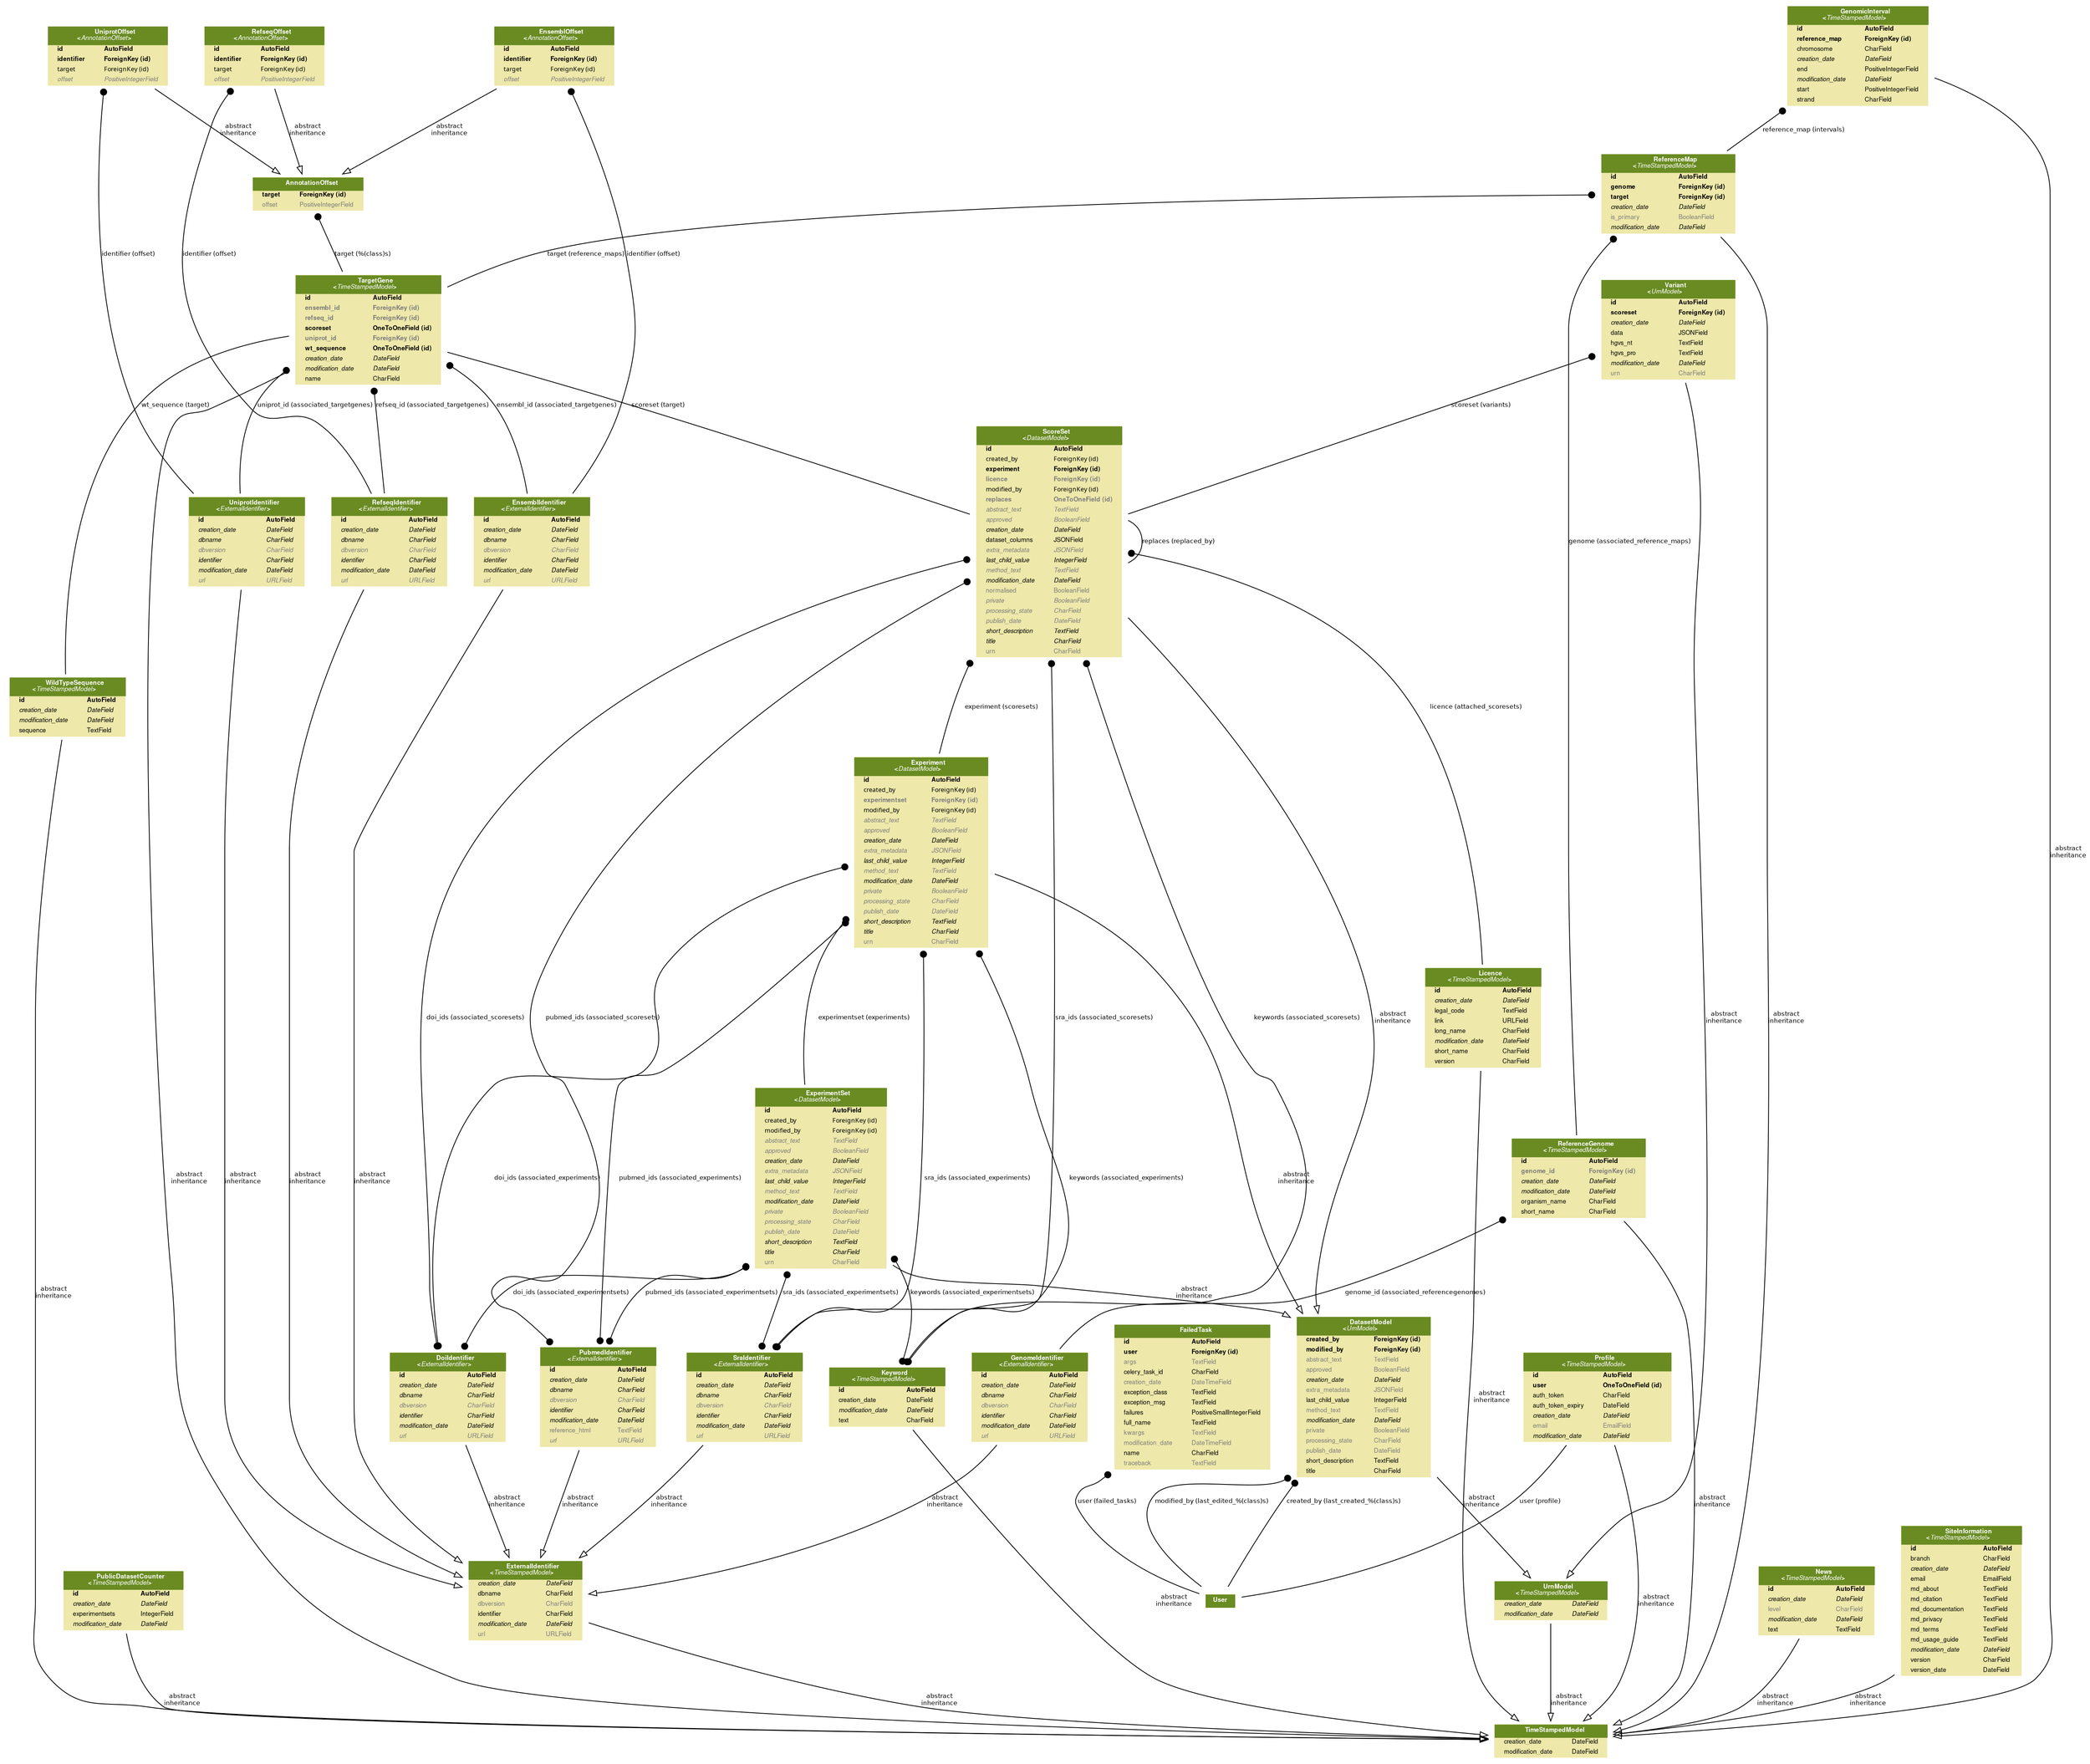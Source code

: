digraph model_graph {
	graph [bb="0,0,2506.5,2128",
		fontname=Helvetica,
		fontsize=8,
		splines=true
	];
	node [fontname=Helvetica,
		fontsize=8,
		label="\N",
		shape=plaintext
	];
	edge [fontname=Helvetica,
		fontsize=8
	];
	core_models_FailedTask	 [height=2.5,
		label=<
    <TABLE BGCOLOR="palegoldenrod" BORDER="0" CELLBORDER="0" CELLSPACING="0">
    <TR><TD COLSPAN="2" CELLPADDING="4" ALIGN="CENTER" BGCOLOR="olivedrab4">
    <FONT FACE="Helvetica Bold" COLOR="white">
    FailedTask
    </FONT></TD></TR>
  
    <TR><TD ALIGN="LEFT" BORDER="0">
    <FONT FACE="Helvetica Bold">id</FONT>
    </TD><TD ALIGN="LEFT">
    <FONT FACE="Helvetica Bold">AutoField</FONT>
    </TD></TR>
  
    <TR><TD ALIGN="LEFT" BORDER="0">
    <FONT FACE="Helvetica Bold">user</FONT>
    </TD><TD ALIGN="LEFT">
    <FONT FACE="Helvetica Bold">ForeignKey (id)</FONT>
    </TD></TR>
  
    <TR><TD ALIGN="LEFT" BORDER="0">
    <FONT COLOR="#7B7B7B" FACE="Helvetica ">args</FONT>
    </TD><TD ALIGN="LEFT">
    <FONT COLOR="#7B7B7B" FACE="Helvetica ">TextField</FONT>
    </TD></TR>
  
    <TR><TD ALIGN="LEFT" BORDER="0">
    <FONT FACE="Helvetica ">celery_task_id</FONT>
    </TD><TD ALIGN="LEFT">
    <FONT FACE="Helvetica ">CharField</FONT>
    </TD></TR>
  
    <TR><TD ALIGN="LEFT" BORDER="0">
    <FONT COLOR="#7B7B7B" FACE="Helvetica ">creation_date</FONT>
    </TD><TD ALIGN="LEFT">
    <FONT COLOR="#7B7B7B" FACE="Helvetica ">DateTimeField</FONT>
    </TD></TR>
  
    <TR><TD ALIGN="LEFT" BORDER="0">
    <FONT FACE="Helvetica ">exception_class</FONT>
    </TD><TD ALIGN="LEFT">
    <FONT FACE="Helvetica ">TextField</FONT>
    </TD></TR>
  
    <TR><TD ALIGN="LEFT" BORDER="0">
    <FONT FACE="Helvetica ">exception_msg</FONT>
    </TD><TD ALIGN="LEFT">
    <FONT FACE="Helvetica ">TextField</FONT>
    </TD></TR>
  
    <TR><TD ALIGN="LEFT" BORDER="0">
    <FONT FACE="Helvetica ">failures</FONT>
    </TD><TD ALIGN="LEFT">
    <FONT FACE="Helvetica ">PositiveSmallIntegerField</FONT>
    </TD></TR>
  
    <TR><TD ALIGN="LEFT" BORDER="0">
    <FONT FACE="Helvetica ">full_name</FONT>
    </TD><TD ALIGN="LEFT">
    <FONT FACE="Helvetica ">TextField</FONT>
    </TD></TR>
  
    <TR><TD ALIGN="LEFT" BORDER="0">
    <FONT COLOR="#7B7B7B" FACE="Helvetica ">kwargs</FONT>
    </TD><TD ALIGN="LEFT">
    <FONT COLOR="#7B7B7B" FACE="Helvetica ">TextField</FONT>
    </TD></TR>
  
    <TR><TD ALIGN="LEFT" BORDER="0">
    <FONT COLOR="#7B7B7B" FACE="Helvetica ">modification_date</FONT>
    </TD><TD ALIGN="LEFT">
    <FONT COLOR="#7B7B7B" FACE="Helvetica ">DateTimeField</FONT>
    </TD></TR>
  
    <TR><TD ALIGN="LEFT" BORDER="0">
    <FONT FACE="Helvetica ">name</FONT>
    </TD><TD ALIGN="LEFT">
    <FONT FACE="Helvetica ">CharField</FONT>
    </TD></TR>
  
    <TR><TD ALIGN="LEFT" BORDER="0">
    <FONT COLOR="#7B7B7B" FACE="Helvetica ">traceback</FONT>
    </TD><TD ALIGN="LEFT">
    <FONT COLOR="#7B7B7B" FACE="Helvetica ">TextField</FONT>
    </TD></TR>
  
    </TABLE>
    >,
		pos="788,440",
		width=2.9444];
	django_contrib_auth_models_User	 [height=0.5,
		label=<
  <TABLE BGCOLOR="palegoldenrod" BORDER="0" CELLBORDER="0" CELLSPACING="0">
  <TR><TD COLSPAN="2" CELLPADDING="4" ALIGN="CENTER" BGCOLOR="olivedrab4">
  <FONT FACE="Helvetica Bold" COLOR="white">User</FONT>
  </TD></TR>
  </TABLE>
  >,
		pos="863,194",
		width=0.75];
	core_models_FailedTask -> django_contrib_auth_models_User	 [arrowhead=none,
		arrowtail=dot,
		dir=both,
		label="user (failed_tasks)",
		lp="820.68,314",
		pos="s,781.29,349.9 781.91,341.86 783.06,329.63 785.17,317.41 788.64,306 799.92,268.93 827.84,232.85 846.07,212.05"];
	core_models_TimeStampedModel	 [height=0.66667,
		label=<
    <TABLE BGCOLOR="palegoldenrod" BORDER="0" CELLBORDER="0" CELLSPACING="0">
    <TR><TD COLSPAN="2" CELLPADDING="4" ALIGN="CENTER" BGCOLOR="olivedrab4">
    <FONT FACE="Helvetica Bold" COLOR="white">
    TimeStampedModel
    </FONT></TD></TR>
  
    <TR><TD ALIGN="LEFT" BORDER="0">
    <FONT FACE="Helvetica ">creation_date</FONT>
    </TD><TD ALIGN="LEFT">
    <FONT FACE="Helvetica ">DateField</FONT>
    </TD></TR>
  
    <TR><TD ALIGN="LEFT" BORDER="0">
    <FONT FACE="Helvetica ">modification_date</FONT>
    </TD><TD ALIGN="LEFT">
    <FONT FACE="Helvetica ">DateField</FONT>
    </TD></TR>
  
    </TABLE>
    >,
		pos="627,24",
		width=2.1667];
	dataset_models_base_DatasetModel	 [height=2.7778,
		label=<
    <TABLE BGCOLOR="palegoldenrod" BORDER="0" CELLBORDER="0" CELLSPACING="0">
    <TR><TD COLSPAN="2" CELLPADDING="4" ALIGN="CENTER" BGCOLOR="olivedrab4">
    <FONT FACE="Helvetica Bold" COLOR="white">
    DatasetModel<BR/>&lt;<FONT FACE="Helvetica Italic">UrnModel</FONT>&gt;
    </FONT></TD></TR>
  
    <TR><TD ALIGN="LEFT" BORDER="0">
    <FONT FACE="Helvetica Bold">created_by</FONT>
    </TD><TD ALIGN="LEFT">
    <FONT FACE="Helvetica Bold">ForeignKey (id)</FONT>
    </TD></TR>
  
    <TR><TD ALIGN="LEFT" BORDER="0">
    <FONT FACE="Helvetica Bold">modified_by</FONT>
    </TD><TD ALIGN="LEFT">
    <FONT FACE="Helvetica Bold">ForeignKey (id)</FONT>
    </TD></TR>
  
    <TR><TD ALIGN="LEFT" BORDER="0">
    <FONT COLOR="#7B7B7B" FACE="Helvetica ">abstract_text</FONT>
    </TD><TD ALIGN="LEFT">
    <FONT COLOR="#7B7B7B" FACE="Helvetica ">TextField</FONT>
    </TD></TR>
  
    <TR><TD ALIGN="LEFT" BORDER="0">
    <FONT COLOR="#7B7B7B" FACE="Helvetica ">approved</FONT>
    </TD><TD ALIGN="LEFT">
    <FONT COLOR="#7B7B7B" FACE="Helvetica ">BooleanField</FONT>
    </TD></TR>
  
    <TR><TD ALIGN="LEFT" BORDER="0">
    <FONT FACE="Helvetica Italic">creation_date</FONT>
    </TD><TD ALIGN="LEFT">
    <FONT FACE="Helvetica Italic">DateField</FONT>
    </TD></TR>
  
    <TR><TD ALIGN="LEFT" BORDER="0">
    <FONT COLOR="#7B7B7B" FACE="Helvetica ">extra_metadata</FONT>
    </TD><TD ALIGN="LEFT">
    <FONT COLOR="#7B7B7B" FACE="Helvetica ">JSONField</FONT>
    </TD></TR>
  
    <TR><TD ALIGN="LEFT" BORDER="0">
    <FONT FACE="Helvetica ">last_child_value</FONT>
    </TD><TD ALIGN="LEFT">
    <FONT FACE="Helvetica ">IntegerField</FONT>
    </TD></TR>
  
    <TR><TD ALIGN="LEFT" BORDER="0">
    <FONT COLOR="#7B7B7B" FACE="Helvetica ">method_text</FONT>
    </TD><TD ALIGN="LEFT">
    <FONT COLOR="#7B7B7B" FACE="Helvetica ">TextField</FONT>
    </TD></TR>
  
    <TR><TD ALIGN="LEFT" BORDER="0">
    <FONT FACE="Helvetica Italic">modification_date</FONT>
    </TD><TD ALIGN="LEFT">
    <FONT FACE="Helvetica Italic">DateField</FONT>
    </TD></TR>
  
    <TR><TD ALIGN="LEFT" BORDER="0">
    <FONT COLOR="#7B7B7B" FACE="Helvetica ">private</FONT>
    </TD><TD ALIGN="LEFT">
    <FONT COLOR="#7B7B7B" FACE="Helvetica ">BooleanField</FONT>
    </TD></TR>
  
    <TR><TD ALIGN="LEFT" BORDER="0">
    <FONT COLOR="#7B7B7B" FACE="Helvetica ">processing_state</FONT>
    </TD><TD ALIGN="LEFT">
    <FONT COLOR="#7B7B7B" FACE="Helvetica ">CharField</FONT>
    </TD></TR>
  
    <TR><TD ALIGN="LEFT" BORDER="0">
    <FONT COLOR="#7B7B7B" FACE="Helvetica ">publish_date</FONT>
    </TD><TD ALIGN="LEFT">
    <FONT COLOR="#7B7B7B" FACE="Helvetica ">DateField</FONT>
    </TD></TR>
  
    <TR><TD ALIGN="LEFT" BORDER="0">
    <FONT FACE="Helvetica ">short_description</FONT>
    </TD><TD ALIGN="LEFT">
    <FONT FACE="Helvetica ">TextField</FONT>
    </TD></TR>
  
    <TR><TD ALIGN="LEFT" BORDER="0">
    <FONT FACE="Helvetica ">title</FONT>
    </TD><TD ALIGN="LEFT">
    <FONT FACE="Helvetica ">CharField</FONT>
    </TD></TR>
  
    </TABLE>
    >,
		pos="1002,440",
		width=2.5];
	dataset_models_base_DatasetModel -> django_contrib_auth_models_User	 [arrowhead=none,
		arrowtail=dot,
		dir=both,
		label="modified_by (last_edited_%(class)s)",
		lp="996.25,314",
		pos="s,945.46,339.94 941.48,332.9 915.53,286.97 887.88,238.04 873.33,212.29"];
	dataset_models_base_DatasetModel -> django_contrib_auth_models_User	 [arrowhead=none,
		arrowtail=dot,
		dir=both,
		label="created_by (last_created_%(class)s)",
		lp="1134.9,314",
		pos="s,1071.5,339.78 1072,331.68 1072,322.88 1069.8,314.23 1065,306 1026.7,241.04 935.74,211.09 890.09,199.76"];
	urn_models_UrnModel	 [height=0.77778,
		label=<
    <TABLE BGCOLOR="palegoldenrod" BORDER="0" CELLBORDER="0" CELLSPACING="0">
    <TR><TD COLSPAN="2" CELLPADDING="4" ALIGN="CENTER" BGCOLOR="olivedrab4">
    <FONT FACE="Helvetica Bold" COLOR="white">
    UrnModel<BR/>&lt;<FONT FACE="Helvetica Italic">TimeStampedModel</FONT>&gt;
    </FONT></TD></TR>
  
    <TR><TD ALIGN="LEFT" BORDER="0">
    <FONT FACE="Helvetica Italic">creation_date</FONT>
    </TD><TD ALIGN="LEFT">
    <FONT FACE="Helvetica Italic">DateField</FONT>
    </TD></TR>
  
    <TR><TD ALIGN="LEFT" BORDER="0">
    <FONT FACE="Helvetica Italic">modification_date</FONT>
    </TD><TD ALIGN="LEFT">
    <FONT FACE="Helvetica Italic">DateField</FONT>
    </TD></TR>
  
    </TABLE>
    >,
		pos="627,194",
		width=2.1667];
	dataset_models_base_DatasetModel -> urn_models_UrnModel	 [arrowhead=empty,
		arrowtail=none,
		dir=both,
		label="abstract\ninheritance",
		lp="898.57,314",
		pos="e,689.97,222 911.72,347.5 908.81,344.94 905.9,342.44 903,340 882.7,322.95 876.84,319.46 854,306 803.7,276.36 744.48,247.32 699.14,\
226.24"];
	urn_models_UrnModel -> core_models_TimeStampedModel	 [arrowhead=empty,
		arrowtail=none,
		dir=both,
		label="abstract\ninheritance",
		lp="646.57,74",
		pos="e,627,48.255 627,165.93 627,136.44 627,90.043 627,58.382"];
	dataset_models_base_PublicDatasetCounter	 [height=1.1111,
		label=<
    <TABLE BGCOLOR="palegoldenrod" BORDER="0" CELLBORDER="0" CELLSPACING="0">
    <TR><TD COLSPAN="2" CELLPADDING="4" ALIGN="CENTER" BGCOLOR="olivedrab4">
    <FONT FACE="Helvetica Bold" COLOR="white">
    PublicDatasetCounter<BR/>&lt;<FONT FACE="Helvetica Italic">TimeStampedModel</FONT>&gt;
    </FONT></TD></TR>
  
    <TR><TD ALIGN="LEFT" BORDER="0">
    <FONT FACE="Helvetica Bold">id</FONT>
    </TD><TD ALIGN="LEFT">
    <FONT FACE="Helvetica Bold">AutoField</FONT>
    </TD></TR>
  
    <TR><TD ALIGN="LEFT" BORDER="0">
    <FONT FACE="Helvetica Italic">creation_date</FONT>
    </TD><TD ALIGN="LEFT">
    <FONT FACE="Helvetica Italic">DateField</FONT>
    </TD></TR>
  
    <TR><TD ALIGN="LEFT" BORDER="0">
    <FONT FACE="Helvetica ">experimentsets</FONT>
    </TD><TD ALIGN="LEFT">
    <FONT FACE="Helvetica ">IntegerField</FONT>
    </TD></TR>
  
    <TR><TD ALIGN="LEFT" BORDER="0">
    <FONT FACE="Helvetica Italic">modification_date</FONT>
    </TD><TD ALIGN="LEFT">
    <FONT FACE="Helvetica Italic">DateField</FONT>
    </TD></TR>
  
    </TABLE>
    >,
		pos="241,194",
		width=2.2778];
	dataset_models_base_PublicDatasetCounter -> core_models_TimeStampedModel	 [arrowhead=empty,
		arrowtail=none,
		dir=both,
		label="abstract\ninheritance",
		lp="317.57,74",
		pos="e,548.77,29.953 248,153.94 255.29,124.79 269.77,86.906 297.86,66 316.9,51.828 447.86,38.495 538.73,30.795"];
	dataset_models_experimentset_ExperimentSet	 [height=3.1111,
		label=<
    <TABLE BGCOLOR="palegoldenrod" BORDER="0" CELLBORDER="0" CELLSPACING="0">
    <TR><TD COLSPAN="2" CELLPADDING="4" ALIGN="CENTER" BGCOLOR="olivedrab4">
    <FONT FACE="Helvetica Bold" COLOR="white">
    ExperimentSet<BR/>&lt;<FONT FACE="Helvetica Italic">DatasetModel</FONT>&gt;
    </FONT></TD></TR>
  
    <TR><TD ALIGN="LEFT" BORDER="0">
    <FONT FACE="Helvetica Bold">id</FONT>
    </TD><TD ALIGN="LEFT">
    <FONT FACE="Helvetica Bold">AutoField</FONT>
    </TD></TR>
  
    <TR><TD ALIGN="LEFT" BORDER="0">
    <FONT FACE="Helvetica ItalicBold">created_by</FONT>
    </TD><TD ALIGN="LEFT">
    <FONT FACE="Helvetica ItalicBold">ForeignKey (id)</FONT>
    </TD></TR>
  
    <TR><TD ALIGN="LEFT" BORDER="0">
    <FONT FACE="Helvetica ItalicBold">modified_by</FONT>
    </TD><TD ALIGN="LEFT">
    <FONT FACE="Helvetica ItalicBold">ForeignKey (id)</FONT>
    </TD></TR>
  
    <TR><TD ALIGN="LEFT" BORDER="0">
    <FONT COLOR="#7B7B7B" FACE="Helvetica Italic">abstract_text</FONT>
    </TD><TD ALIGN="LEFT">
    <FONT COLOR="#7B7B7B" FACE="Helvetica Italic">TextField</FONT>
    </TD></TR>
  
    <TR><TD ALIGN="LEFT" BORDER="0">
    <FONT COLOR="#7B7B7B" FACE="Helvetica Italic">approved</FONT>
    </TD><TD ALIGN="LEFT">
    <FONT COLOR="#7B7B7B" FACE="Helvetica Italic">BooleanField</FONT>
    </TD></TR>
  
    <TR><TD ALIGN="LEFT" BORDER="0">
    <FONT FACE="Helvetica Italic">creation_date</FONT>
    </TD><TD ALIGN="LEFT">
    <FONT FACE="Helvetica Italic">DateField</FONT>
    </TD></TR>
  
    <TR><TD ALIGN="LEFT" BORDER="0">
    <FONT COLOR="#7B7B7B" FACE="Helvetica Italic">extra_metadata</FONT>
    </TD><TD ALIGN="LEFT">
    <FONT COLOR="#7B7B7B" FACE="Helvetica Italic">JSONField</FONT>
    </TD></TR>
  
    <TR><TD ALIGN="LEFT" BORDER="0">
    <FONT FACE="Helvetica Italic">last_child_value</FONT>
    </TD><TD ALIGN="LEFT">
    <FONT FACE="Helvetica Italic">IntegerField</FONT>
    </TD></TR>
  
    <TR><TD ALIGN="LEFT" BORDER="0">
    <FONT COLOR="#7B7B7B" FACE="Helvetica Italic">method_text</FONT>
    </TD><TD ALIGN="LEFT">
    <FONT COLOR="#7B7B7B" FACE="Helvetica Italic">TextField</FONT>
    </TD></TR>
  
    <TR><TD ALIGN="LEFT" BORDER="0">
    <FONT FACE="Helvetica Italic">modification_date</FONT>
    </TD><TD ALIGN="LEFT">
    <FONT FACE="Helvetica Italic">DateField</FONT>
    </TD></TR>
  
    <TR><TD ALIGN="LEFT" BORDER="0">
    <FONT COLOR="#7B7B7B" FACE="Helvetica Italic">private</FONT>
    </TD><TD ALIGN="LEFT">
    <FONT COLOR="#7B7B7B" FACE="Helvetica Italic">BooleanField</FONT>
    </TD></TR>
  
    <TR><TD ALIGN="LEFT" BORDER="0">
    <FONT COLOR="#7B7B7B" FACE="Helvetica Italic">processing_state</FONT>
    </TD><TD ALIGN="LEFT">
    <FONT COLOR="#7B7B7B" FACE="Helvetica Italic">CharField</FONT>
    </TD></TR>
  
    <TR><TD ALIGN="LEFT" BORDER="0">
    <FONT COLOR="#7B7B7B" FACE="Helvetica Italic">publish_date</FONT>
    </TD><TD ALIGN="LEFT">
    <FONT COLOR="#7B7B7B" FACE="Helvetica Italic">DateField</FONT>
    </TD></TR>
  
    <TR><TD ALIGN="LEFT" BORDER="0">
    <FONT FACE="Helvetica Italic">short_description</FONT>
    </TD><TD ALIGN="LEFT">
    <FONT FACE="Helvetica Italic">TextField</FONT>
    </TD></TR>
  
    <TR><TD ALIGN="LEFT" BORDER="0">
    <FONT FACE="Helvetica Italic">title</FONT>
    </TD><TD ALIGN="LEFT">
    <FONT FACE="Helvetica Italic">CharField</FONT>
    </TD></TR>
  
    <TR><TD ALIGN="LEFT" BORDER="0">
    <FONT COLOR="#7B7B7B" FACE="Helvetica ">urn</FONT>
    </TD><TD ALIGN="LEFT">
    <FONT COLOR="#7B7B7B" FACE="Helvetica ">CharField</FONT>
    </TD></TR>
  
    </TABLE>
    >,
		pos="1231,704",
		width=2.4444];
	dataset_models_experimentset_ExperimentSet -> dataset_models_base_DatasetModel	 [arrowhead=empty,
		arrowtail=none,
		dir=both,
		label="abstract\ninheritance",
		lp="1036.6,566",
		pos="e,999.86,540.13 1142.8,618.25 1129.5,608.3 1115.4,599.17 1101,592 1067.2,575.14 1043.3,601.98 1017.9,574 1011.4,566.86 1006.6,558.55 \
1003.1,549.63"];
	metadata_models_Keyword	 [height=1.1111,
		label=<
    <TABLE BGCOLOR="palegoldenrod" BORDER="0" CELLBORDER="0" CELLSPACING="0">
    <TR><TD COLSPAN="2" CELLPADDING="4" ALIGN="CENTER" BGCOLOR="olivedrab4">
    <FONT FACE="Helvetica Bold" COLOR="white">
    Keyword<BR/>&lt;<FONT FACE="Helvetica Italic">TimeStampedModel</FONT>&gt;
    </FONT></TD></TR>
  
    <TR><TD ALIGN="LEFT" BORDER="0">
    <FONT FACE="Helvetica Bold">id</FONT>
    </TD><TD ALIGN="LEFT">
    <FONT FACE="Helvetica Bold">AutoField</FONT>
    </TD></TR>
  
    <TR><TD ALIGN="LEFT" BORDER="0">
    <FONT FACE="Helvetica ">creation_date</FONT>
    </TD><TD ALIGN="LEFT">
    <FONT FACE="Helvetica ">DateField</FONT>
    </TD></TR>
  
    <TR><TD ALIGN="LEFT" BORDER="0">
    <FONT FACE="Helvetica Italic">modification_date</FONT>
    </TD><TD ALIGN="LEFT">
    <FONT FACE="Helvetica Italic">DateField</FONT>
    </TD></TR>
  
    <TR><TD ALIGN="LEFT" BORDER="0">
    <FONT FACE="Helvetica ">text</FONT>
    </TD><TD ALIGN="LEFT">
    <FONT FACE="Helvetica ">CharField</FONT>
    </TD></TR>
  
    </TABLE>
    >,
		pos="1365,440",
		width=2.1944];
	dataset_models_experimentset_ExperimentSet -> metadata_models_Keyword	 [arrowhead=dot,
		arrowtail=dot,
		dir=both,
		label="keywords (associated_experimentsets)",
		lp="1133.1,566",
		pos="s,1142.8,622.91 e,1340.8,480.01 1136.4,617.81 1124.8,608.66 1112.8,599.85 1101,592 1086,582.05 1074.2,589.3 1064.7,574 1061,567.96 \
1059.9,563.24 1064.7,558 1096.7,523.14 1234.7,561.31 1277,540 1300.7,528.03 1320.9,506.63 1335.9,486.7"];
	metadata_models_SraIdentifier	 [height=1.6111,
		label=<
    <TABLE BGCOLOR="palegoldenrod" BORDER="0" CELLBORDER="0" CELLSPACING="0">
    <TR><TD COLSPAN="2" CELLPADDING="4" ALIGN="CENTER" BGCOLOR="olivedrab4">
    <FONT FACE="Helvetica Bold" COLOR="white">
    SraIdentifier<BR/>&lt;<FONT FACE="Helvetica Italic">ExternalIdentifier</FONT>&gt;
    </FONT></TD></TR>
  
    <TR><TD ALIGN="LEFT" BORDER="0">
    <FONT FACE="Helvetica Bold">id</FONT>
    </TD><TD ALIGN="LEFT">
    <FONT FACE="Helvetica Bold">AutoField</FONT>
    </TD></TR>
  
    <TR><TD ALIGN="LEFT" BORDER="0">
    <FONT FACE="Helvetica Italic">creation_date</FONT>
    </TD><TD ALIGN="LEFT">
    <FONT FACE="Helvetica Italic">DateField</FONT>
    </TD></TR>
  
    <TR><TD ALIGN="LEFT" BORDER="0">
    <FONT FACE="Helvetica Italic">dbname</FONT>
    </TD><TD ALIGN="LEFT">
    <FONT FACE="Helvetica Italic">CharField</FONT>
    </TD></TR>
  
    <TR><TD ALIGN="LEFT" BORDER="0">
    <FONT COLOR="#7B7B7B" FACE="Helvetica Italic">dbversion</FONT>
    </TD><TD ALIGN="LEFT">
    <FONT COLOR="#7B7B7B" FACE="Helvetica Italic">CharField</FONT>
    </TD></TR>
  
    <TR><TD ALIGN="LEFT" BORDER="0">
    <FONT FACE="Helvetica Italic">identifier</FONT>
    </TD><TD ALIGN="LEFT">
    <FONT FACE="Helvetica Italic">CharField</FONT>
    </TD></TR>
  
    <TR><TD ALIGN="LEFT" BORDER="0">
    <FONT FACE="Helvetica Italic">modification_date</FONT>
    </TD><TD ALIGN="LEFT">
    <FONT FACE="Helvetica Italic">DateField</FONT>
    </TD></TR>
  
    <TR><TD ALIGN="LEFT" BORDER="0">
    <FONT COLOR="#7B7B7B" FACE="Helvetica Italic">url</FONT>
    </TD><TD ALIGN="LEFT">
    <FONT COLOR="#7B7B7B" FACE="Helvetica Italic">URLField</FONT>
    </TD></TR>
  
    </TABLE>
    >,
		pos="1717,440",
		width=2.1944];
	dataset_models_experimentset_ExperimentSet -> metadata_models_SraIdentifier	 [arrowhead=dot,
		arrowtail=dot,
		dir=both,
		label="sra_ids (associated_experimentsets)",
		lp="1511.1,566",
		pos="s,1319.1,609.54 e,1678.7,498.06 1325.6,604.55 1331.6,600.04 1337.8,595.82 1344,592 1385,566.85 1399.7,567.98 1446.7,558 1526.4,541.11 \
1556.6,577.14 1629,540 1645.7,531.41 1660.7,518.18 1673.4,504.13"];
	metadata_models_DoiIdentifier	 [height=1.6111,
		label=<
    <TABLE BGCOLOR="palegoldenrod" BORDER="0" CELLBORDER="0" CELLSPACING="0">
    <TR><TD COLSPAN="2" CELLPADDING="4" ALIGN="CENTER" BGCOLOR="olivedrab4">
    <FONT FACE="Helvetica Bold" COLOR="white">
    DoiIdentifier<BR/>&lt;<FONT FACE="Helvetica Italic">ExternalIdentifier</FONT>&gt;
    </FONT></TD></TR>
  
    <TR><TD ALIGN="LEFT" BORDER="0">
    <FONT FACE="Helvetica Bold">id</FONT>
    </TD><TD ALIGN="LEFT">
    <FONT FACE="Helvetica Bold">AutoField</FONT>
    </TD></TR>
  
    <TR><TD ALIGN="LEFT" BORDER="0">
    <FONT FACE="Helvetica Italic">creation_date</FONT>
    </TD><TD ALIGN="LEFT">
    <FONT FACE="Helvetica Italic">DateField</FONT>
    </TD></TR>
  
    <TR><TD ALIGN="LEFT" BORDER="0">
    <FONT FACE="Helvetica Italic">dbname</FONT>
    </TD><TD ALIGN="LEFT">
    <FONT FACE="Helvetica Italic">CharField</FONT>
    </TD></TR>
  
    <TR><TD ALIGN="LEFT" BORDER="0">
    <FONT COLOR="#7B7B7B" FACE="Helvetica Italic">dbversion</FONT>
    </TD><TD ALIGN="LEFT">
    <FONT COLOR="#7B7B7B" FACE="Helvetica Italic">CharField</FONT>
    </TD></TR>
  
    <TR><TD ALIGN="LEFT" BORDER="0">
    <FONT FACE="Helvetica Italic">identifier</FONT>
    </TD><TD ALIGN="LEFT">
    <FONT FACE="Helvetica Italic">CharField</FONT>
    </TD></TR>
  
    <TR><TD ALIGN="LEFT" BORDER="0">
    <FONT FACE="Helvetica Italic">modification_date</FONT>
    </TD><TD ALIGN="LEFT">
    <FONT FACE="Helvetica Italic">DateField</FONT>
    </TD></TR>
  
    <TR><TD ALIGN="LEFT" BORDER="0">
    <FONT COLOR="#7B7B7B" FACE="Helvetica Italic">url</FONT>
    </TD><TD ALIGN="LEFT">
    <FONT COLOR="#7B7B7B" FACE="Helvetica Italic">URLField</FONT>
    </TD></TR>
  
    </TABLE>
    >,
		pos="1893,440",
		width=2.1944];
	dataset_models_experimentset_ExperimentSet -> metadata_models_DoiIdentifier	 [arrowhead=dot,
		arrowtail=dot,
		dir=both,
		label="doi_ids (associated_experimentsets)",
		lp="1800.9,566",
		pos="s,1319.3,606.21 e,1853.7,498.25 1326,601.75 1331.9,598.09 1337.9,594.8 1344,592 1391.8,570.14 1527.7,579.93 1580,574 1630.2,568.3 \
1760.6,564.22 1805,540 1821.1,531.21 1835.7,518.26 1848.1,504.58"];
	metadata_models_PubmedIdentifier	 [height=1.7778,
		label=<
    <TABLE BGCOLOR="palegoldenrod" BORDER="0" CELLBORDER="0" CELLSPACING="0">
    <TR><TD COLSPAN="2" CELLPADDING="4" ALIGN="CENTER" BGCOLOR="olivedrab4">
    <FONT FACE="Helvetica Bold" COLOR="white">
    PubmedIdentifier<BR/>&lt;<FONT FACE="Helvetica Italic">ExternalIdentifier</FONT>&gt;
    </FONT></TD></TR>
  
    <TR><TD ALIGN="LEFT" BORDER="0">
    <FONT FACE="Helvetica Bold">id</FONT>
    </TD><TD ALIGN="LEFT">
    <FONT FACE="Helvetica Bold">AutoField</FONT>
    </TD></TR>
  
    <TR><TD ALIGN="LEFT" BORDER="0">
    <FONT FACE="Helvetica Italic">creation_date</FONT>
    </TD><TD ALIGN="LEFT">
    <FONT FACE="Helvetica Italic">DateField</FONT>
    </TD></TR>
  
    <TR><TD ALIGN="LEFT" BORDER="0">
    <FONT FACE="Helvetica Italic">dbname</FONT>
    </TD><TD ALIGN="LEFT">
    <FONT FACE="Helvetica Italic">CharField</FONT>
    </TD></TR>
  
    <TR><TD ALIGN="LEFT" BORDER="0">
    <FONT COLOR="#7B7B7B" FACE="Helvetica Italic">dbversion</FONT>
    </TD><TD ALIGN="LEFT">
    <FONT COLOR="#7B7B7B" FACE="Helvetica Italic">CharField</FONT>
    </TD></TR>
  
    <TR><TD ALIGN="LEFT" BORDER="0">
    <FONT FACE="Helvetica Italic">identifier</FONT>
    </TD><TD ALIGN="LEFT">
    <FONT FACE="Helvetica Italic">CharField</FONT>
    </TD></TR>
  
    <TR><TD ALIGN="LEFT" BORDER="0">
    <FONT FACE="Helvetica Italic">modification_date</FONT>
    </TD><TD ALIGN="LEFT">
    <FONT FACE="Helvetica Italic">DateField</FONT>
    </TD></TR>
  
    <TR><TD ALIGN="LEFT" BORDER="0">
    <FONT COLOR="#7B7B7B" FACE="Helvetica ">reference_html</FONT>
    </TD><TD ALIGN="LEFT">
    <FONT COLOR="#7B7B7B" FACE="Helvetica ">TextField</FONT>
    </TD></TR>
  
    <TR><TD ALIGN="LEFT" BORDER="0">
    <FONT COLOR="#7B7B7B" FACE="Helvetica Italic">url</FONT>
    </TD><TD ALIGN="LEFT">
    <FONT COLOR="#7B7B7B" FACE="Helvetica Italic">URLField</FONT>
    </TD></TR>
  
    </TABLE>
    >,
		pos="1541,440",
		width=2.1944];
	dataset_models_experimentset_ExperimentSet -> metadata_models_PubmedIdentifier	 [arrowhead=dot,
		arrowtail=dot,
		dir=both,
		label="pubmed_ids (associated_experimentsets)",
		lp="1299,566",
		pos="s,1209.5,591.72 e,1497.8,504.03 1211.4,583.94 1214.3,574.42 1218.9,565.57 1225.9,558 1260.3,520.82 1407.7,562.66 1453,540 1467.6,\
532.7 1480.8,521.85 1492.3,509.94"];
	metadata_models_Keyword -> core_models_TimeStampedModel	 [arrowhead=empty,
		arrowtail=none,
		dir=both,
		label="abstract\ninheritance",
		lp="1313.6,194",
		pos="e,705.19,33.508 1358.9,399.83 1352.7,370.82 1340.4,332.28 1317,306 1156,125.52 862.33,58.264 715.51,35.101"];
	metadata_models_ExternalIdentifier	 [height=1.4444,
		label=<
    <TABLE BGCOLOR="palegoldenrod" BORDER="0" CELLBORDER="0" CELLSPACING="0">
    <TR><TD COLSPAN="2" CELLPADDING="4" ALIGN="CENTER" BGCOLOR="olivedrab4">
    <FONT FACE="Helvetica Bold" COLOR="white">
    ExternalIdentifier<BR/>&lt;<FONT FACE="Helvetica Italic">TimeStampedModel</FONT>&gt;
    </FONT></TD></TR>
  
    <TR><TD ALIGN="LEFT" BORDER="0">
    <FONT FACE="Helvetica Italic">creation_date</FONT>
    </TD><TD ALIGN="LEFT">
    <FONT FACE="Helvetica Italic">DateField</FONT>
    </TD></TR>
  
    <TR><TD ALIGN="LEFT" BORDER="0">
    <FONT FACE="Helvetica ">dbname</FONT>
    </TD><TD ALIGN="LEFT">
    <FONT FACE="Helvetica ">CharField</FONT>
    </TD></TR>
  
    <TR><TD ALIGN="LEFT" BORDER="0">
    <FONT COLOR="#7B7B7B" FACE="Helvetica ">dbversion</FONT>
    </TD><TD ALIGN="LEFT">
    <FONT COLOR="#7B7B7B" FACE="Helvetica ">CharField</FONT>
    </TD></TR>
  
    <TR><TD ALIGN="LEFT" BORDER="0">
    <FONT FACE="Helvetica ">identifier</FONT>
    </TD><TD ALIGN="LEFT">
    <FONT FACE="Helvetica ">CharField</FONT>
    </TD></TR>
  
    <TR><TD ALIGN="LEFT" BORDER="0">
    <FONT FACE="Helvetica Italic">modification_date</FONT>
    </TD><TD ALIGN="LEFT">
    <FONT FACE="Helvetica Italic">DateField</FONT>
    </TD></TR>
  
    <TR><TD ALIGN="LEFT" BORDER="0">
    <FONT COLOR="#7B7B7B" FACE="Helvetica ">url</FONT>
    </TD><TD ALIGN="LEFT">
    <FONT COLOR="#7B7B7B" FACE="Helvetica ">URLField</FONT>
    </TD></TR>
  
    </TABLE>
    >,
		pos="1628,194",
		width=2.1667];
	metadata_models_SraIdentifier -> metadata_models_ExternalIdentifier	 [arrowhead=empty,
		arrowtail=none,
		dir=both,
		label="abstract\ninheritance",
		lp="1691.6,314",
		pos="e,1646.8,246.02 1695.9,381.7 1682.2,343.72 1664.3,294.22 1650.3,255.6"];
	metadata_models_DoiIdentifier -> metadata_models_ExternalIdentifier	 [arrowhead=empty,
		arrowtail=none,
		dir=both,
		label="abstract\ninheritance",
		lp="1795.6,314",
		pos="e,1671,246.05 1847.6,381.91 1834.7,367.31 1820,352.31 1805,340 1769.3,310.72 1751.1,316.83 1715,288 1702.2,277.77 1689.6,265.64 \
1678,253.55"];
	metadata_models_PubmedIdentifier -> metadata_models_ExternalIdentifier	 [arrowhead=empty,
		arrowtail=none,
		dir=both,
		label="abstract\ninheritance",
		lp="1606.6,314",
		pos="e,1609.5,246.35 1563.7,375.69 1576.8,338.71 1593.2,292.48 1606.1,255.91"];
	metadata_models_ExternalIdentifier -> core_models_TimeStampedModel	 [arrowhead=empty,
		arrowtail=none,
		dir=both,
		label="abstract\ninheritance",
		lp="1412.6,74",
		pos="e,705.11,24.98 1549.7,149.15 1494.4,119.87 1417.5,83.868 1345,66 1228.1,37.195 879.91,27.955 715.21,25.148"];
	dataset_models_experiment_Experiment	 [height=3.2778,
		label=<
    <TABLE BGCOLOR="palegoldenrod" BORDER="0" CELLBORDER="0" CELLSPACING="0">
    <TR><TD COLSPAN="2" CELLPADDING="4" ALIGN="CENTER" BGCOLOR="olivedrab4">
    <FONT FACE="Helvetica Bold" COLOR="white">
    Experiment<BR/>&lt;<FONT FACE="Helvetica Italic">DatasetModel</FONT>&gt;
    </FONT></TD></TR>
  
    <TR><TD ALIGN="LEFT" BORDER="0">
    <FONT FACE="Helvetica Bold">id</FONT>
    </TD><TD ALIGN="LEFT">
    <FONT FACE="Helvetica Bold">AutoField</FONT>
    </TD></TR>
  
    <TR><TD ALIGN="LEFT" BORDER="0">
    <FONT FACE="Helvetica ItalicBold">created_by</FONT>
    </TD><TD ALIGN="LEFT">
    <FONT FACE="Helvetica ItalicBold">ForeignKey (id)</FONT>
    </TD></TR>
  
    <TR><TD ALIGN="LEFT" BORDER="0">
    <FONT COLOR="#7B7B7B" FACE="Helvetica Bold">experimentset</FONT>
    </TD><TD ALIGN="LEFT">
    <FONT COLOR="#7B7B7B" FACE="Helvetica Bold">ForeignKey (id)</FONT>
    </TD></TR>
  
    <TR><TD ALIGN="LEFT" BORDER="0">
    <FONT FACE="Helvetica ItalicBold">modified_by</FONT>
    </TD><TD ALIGN="LEFT">
    <FONT FACE="Helvetica ItalicBold">ForeignKey (id)</FONT>
    </TD></TR>
  
    <TR><TD ALIGN="LEFT" BORDER="0">
    <FONT COLOR="#7B7B7B" FACE="Helvetica Italic">abstract_text</FONT>
    </TD><TD ALIGN="LEFT">
    <FONT COLOR="#7B7B7B" FACE="Helvetica Italic">TextField</FONT>
    </TD></TR>
  
    <TR><TD ALIGN="LEFT" BORDER="0">
    <FONT COLOR="#7B7B7B" FACE="Helvetica Italic">approved</FONT>
    </TD><TD ALIGN="LEFT">
    <FONT COLOR="#7B7B7B" FACE="Helvetica Italic">BooleanField</FONT>
    </TD></TR>
  
    <TR><TD ALIGN="LEFT" BORDER="0">
    <FONT FACE="Helvetica Italic">creation_date</FONT>
    </TD><TD ALIGN="LEFT">
    <FONT FACE="Helvetica Italic">DateField</FONT>
    </TD></TR>
  
    <TR><TD ALIGN="LEFT" BORDER="0">
    <FONT COLOR="#7B7B7B" FACE="Helvetica Italic">extra_metadata</FONT>
    </TD><TD ALIGN="LEFT">
    <FONT COLOR="#7B7B7B" FACE="Helvetica Italic">JSONField</FONT>
    </TD></TR>
  
    <TR><TD ALIGN="LEFT" BORDER="0">
    <FONT FACE="Helvetica Italic">last_child_value</FONT>
    </TD><TD ALIGN="LEFT">
    <FONT FACE="Helvetica Italic">IntegerField</FONT>
    </TD></TR>
  
    <TR><TD ALIGN="LEFT" BORDER="0">
    <FONT COLOR="#7B7B7B" FACE="Helvetica Italic">method_text</FONT>
    </TD><TD ALIGN="LEFT">
    <FONT COLOR="#7B7B7B" FACE="Helvetica Italic">TextField</FONT>
    </TD></TR>
  
    <TR><TD ALIGN="LEFT" BORDER="0">
    <FONT FACE="Helvetica Italic">modification_date</FONT>
    </TD><TD ALIGN="LEFT">
    <FONT FACE="Helvetica Italic">DateField</FONT>
    </TD></TR>
  
    <TR><TD ALIGN="LEFT" BORDER="0">
    <FONT COLOR="#7B7B7B" FACE="Helvetica Italic">private</FONT>
    </TD><TD ALIGN="LEFT">
    <FONT COLOR="#7B7B7B" FACE="Helvetica Italic">BooleanField</FONT>
    </TD></TR>
  
    <TR><TD ALIGN="LEFT" BORDER="0">
    <FONT COLOR="#7B7B7B" FACE="Helvetica Italic">processing_state</FONT>
    </TD><TD ALIGN="LEFT">
    <FONT COLOR="#7B7B7B" FACE="Helvetica Italic">CharField</FONT>
    </TD></TR>
  
    <TR><TD ALIGN="LEFT" BORDER="0">
    <FONT COLOR="#7B7B7B" FACE="Helvetica Italic">publish_date</FONT>
    </TD><TD ALIGN="LEFT">
    <FONT COLOR="#7B7B7B" FACE="Helvetica Italic">DateField</FONT>
    </TD></TR>
  
    <TR><TD ALIGN="LEFT" BORDER="0">
    <FONT FACE="Helvetica Italic">short_description</FONT>
    </TD><TD ALIGN="LEFT">
    <FONT FACE="Helvetica Italic">TextField</FONT>
    </TD></TR>
  
    <TR><TD ALIGN="LEFT" BORDER="0">
    <FONT FACE="Helvetica Italic">title</FONT>
    </TD><TD ALIGN="LEFT">
    <FONT FACE="Helvetica Italic">CharField</FONT>
    </TD></TR>
  
    <TR><TD ALIGN="LEFT" BORDER="0">
    <FONT COLOR="#7B7B7B" FACE="Helvetica ">urn</FONT>
    </TD><TD ALIGN="LEFT">
    <FONT COLOR="#7B7B7B" FACE="Helvetica ">CharField</FONT>
    </TD></TR>
  
    </TABLE>
    >,
		pos="1288,1098",
		width=2.5];
	dataset_models_experiment_Experiment -> dataset_models_base_DatasetModel	 [arrowhead=empty,
		arrowtail=none,
		dir=both,
		label="abstract\ninheritance",
		lp="932.57,704",
		pos="e,911.77,535.29 1198,1068 1140.1,1045.5 1066,1010.2 1012,962 961.63,916.97 970.9,887.77 930,834 923.5,825.45 920.44,824.5 913.86,\
816 834.81,713.87 790.34,697.63 753,574 750.94,567.19 748.28,563.32 753,558 773.63,534.75 858.77,551.76 902.19,538.98"];
	dataset_models_experiment_Experiment -> dataset_models_experimentset_ExperimentSet	 [arrowhead=none,
		arrowtail=dot,
		dir=both,
		label="experimentset (experiments)",
		lp="1300.7,898",
		pos="s,1254.1,980 1252.5,972.07 1251.8,968.69 1251.2,965.32 1250.6,962 1242.4,914.53 1237.6,861.56 1234.8,816.02"];
	dataset_models_experiment_Experiment -> metadata_models_Keyword	 [arrowhead=dot,
		arrowtail=dot,
		dir=both,
		label="keywords (associated_experiments)",
		lp="1069.8,704",
		pos="s,1197.8,1037.6 e,1340.9,480.2 1191.1,1032.5 1125.5,981.94 1044.2,905.67 1006.4,816 961.8,710.35 924.61,641.7 1003,558 1023.9,535.73 \
1249.6,553.47 1277,540 1300.9,528.26 1321,506.88 1336,486.9"];
	dataset_models_experiment_Experiment -> metadata_models_SraIdentifier	 [arrowhead=dot,
		arrowtail=dot,
		dir=both,
		label="sra_ids (associated_experiments)",
		lp="1650.8,704",
		pos="s,1378.2,1078.3 e,1666.1,498.09 1386,1075.9 1447.4,1056.6 1522.5,1022 1563,962 1609.2,893.66 1560.5,668.47 1591.4,592 1595.6,581.46 \
1629.3,540.94 1660.7,504.39"];
	dataset_models_experiment_Experiment -> metadata_models_DoiIdentifier	 [arrowhead=dot,
		arrowtail=dot,
		dir=both,
		label="doi_ids (associated_experiments)",
		lp="1843.6,704",
		pos="s,1378.3,1068.8 e,1897,498.02 1386.1,1065.9 1447.5,1042.9 1526.2,1007.9 1587,962 1654.9,910.7 1669.3,890.25 1711,816 1762.3,724.58 \
1706.7,661.93 1784.8,592 1813.7,566.19 1843.2,601.88 1870,574 1887.2,556.12 1894.2,530.33 1896.4,506.14"];
	dataset_models_experiment_Experiment -> metadata_models_PubmedIdentifier	 [arrowhead=dot,
		arrowtail=dot,
		dir=both,
		label="pubmed_ids (associated_experiments)",
		lp="1447.7,704",
		pos="s,1346.6,979.9 e,1550.1,504.16 1349.1,972.05 1350.2,968.69 1351.1,965.34 1352,962 1393.9,802.52 1265.8,711.31 1379.6,592 1425.2,\
544.25 1480.7,621.07 1527,574 1542.8,557.88 1548.7,534.84 1549.9,512.39"];
	dataset_models_scoreset_ScoreSet	 [height=3.9444,
		label=<
    <TABLE BGCOLOR="palegoldenrod" BORDER="0" CELLBORDER="0" CELLSPACING="0">
    <TR><TD COLSPAN="2" CELLPADDING="4" ALIGN="CENTER" BGCOLOR="olivedrab4">
    <FONT FACE="Helvetica Bold" COLOR="white">
    ScoreSet<BR/>&lt;<FONT FACE="Helvetica Italic">DatasetModel</FONT>&gt;
    </FONT></TD></TR>
  
    <TR><TD ALIGN="LEFT" BORDER="0">
    <FONT FACE="Helvetica Bold">id</FONT>
    </TD><TD ALIGN="LEFT">
    <FONT FACE="Helvetica Bold">AutoField</FONT>
    </TD></TR>
  
    <TR><TD ALIGN="LEFT" BORDER="0">
    <FONT FACE="Helvetica ItalicBold">created_by</FONT>
    </TD><TD ALIGN="LEFT">
    <FONT FACE="Helvetica ItalicBold">ForeignKey (id)</FONT>
    </TD></TR>
  
    <TR><TD ALIGN="LEFT" BORDER="0">
    <FONT FACE="Helvetica Bold">experiment</FONT>
    </TD><TD ALIGN="LEFT">
    <FONT FACE="Helvetica Bold">ForeignKey (id)</FONT>
    </TD></TR>
  
    <TR><TD ALIGN="LEFT" BORDER="0">
    <FONT COLOR="#7B7B7B" FACE="Helvetica Bold">licence</FONT>
    </TD><TD ALIGN="LEFT">
    <FONT COLOR="#7B7B7B" FACE="Helvetica Bold">ForeignKey (id)</FONT>
    </TD></TR>
  
    <TR><TD ALIGN="LEFT" BORDER="0">
    <FONT FACE="Helvetica ItalicBold">modified_by</FONT>
    </TD><TD ALIGN="LEFT">
    <FONT FACE="Helvetica ItalicBold">ForeignKey (id)</FONT>
    </TD></TR>
  
    <TR><TD ALIGN="LEFT" BORDER="0">
    <FONT COLOR="#7B7B7B" FACE="Helvetica Bold">replaces</FONT>
    </TD><TD ALIGN="LEFT">
    <FONT COLOR="#7B7B7B" FACE="Helvetica Bold">OneToOneField (id)</FONT>
    </TD></TR>
  
    <TR><TD ALIGN="LEFT" BORDER="0">
    <FONT COLOR="#7B7B7B" FACE="Helvetica Italic">abstract_text</FONT>
    </TD><TD ALIGN="LEFT">
    <FONT COLOR="#7B7B7B" FACE="Helvetica Italic">TextField</FONT>
    </TD></TR>
  
    <TR><TD ALIGN="LEFT" BORDER="0">
    <FONT COLOR="#7B7B7B" FACE="Helvetica Italic">approved</FONT>
    </TD><TD ALIGN="LEFT">
    <FONT COLOR="#7B7B7B" FACE="Helvetica Italic">BooleanField</FONT>
    </TD></TR>
  
    <TR><TD ALIGN="LEFT" BORDER="0">
    <FONT FACE="Helvetica Italic">creation_date</FONT>
    </TD><TD ALIGN="LEFT">
    <FONT FACE="Helvetica Italic">DateField</FONT>
    </TD></TR>
  
    <TR><TD ALIGN="LEFT" BORDER="0">
    <FONT FACE="Helvetica ">dataset_columns</FONT>
    </TD><TD ALIGN="LEFT">
    <FONT FACE="Helvetica ">JSONField</FONT>
    </TD></TR>
  
    <TR><TD ALIGN="LEFT" BORDER="0">
    <FONT COLOR="#7B7B7B" FACE="Helvetica Italic">extra_metadata</FONT>
    </TD><TD ALIGN="LEFT">
    <FONT COLOR="#7B7B7B" FACE="Helvetica Italic">JSONField</FONT>
    </TD></TR>
  
    <TR><TD ALIGN="LEFT" BORDER="0">
    <FONT FACE="Helvetica Italic">last_child_value</FONT>
    </TD><TD ALIGN="LEFT">
    <FONT FACE="Helvetica Italic">IntegerField</FONT>
    </TD></TR>
  
    <TR><TD ALIGN="LEFT" BORDER="0">
    <FONT COLOR="#7B7B7B" FACE="Helvetica Italic">method_text</FONT>
    </TD><TD ALIGN="LEFT">
    <FONT COLOR="#7B7B7B" FACE="Helvetica Italic">TextField</FONT>
    </TD></TR>
  
    <TR><TD ALIGN="LEFT" BORDER="0">
    <FONT FACE="Helvetica Italic">modification_date</FONT>
    </TD><TD ALIGN="LEFT">
    <FONT FACE="Helvetica Italic">DateField</FONT>
    </TD></TR>
  
    <TR><TD ALIGN="LEFT" BORDER="0">
    <FONT COLOR="#7B7B7B" FACE="Helvetica ">normalised</FONT>
    </TD><TD ALIGN="LEFT">
    <FONT COLOR="#7B7B7B" FACE="Helvetica ">BooleanField</FONT>
    </TD></TR>
  
    <TR><TD ALIGN="LEFT" BORDER="0">
    <FONT COLOR="#7B7B7B" FACE="Helvetica Italic">private</FONT>
    </TD><TD ALIGN="LEFT">
    <FONT COLOR="#7B7B7B" FACE="Helvetica Italic">BooleanField</FONT>
    </TD></TR>
  
    <TR><TD ALIGN="LEFT" BORDER="0">
    <FONT COLOR="#7B7B7B" FACE="Helvetica Italic">processing_state</FONT>
    </TD><TD ALIGN="LEFT">
    <FONT COLOR="#7B7B7B" FACE="Helvetica Italic">CharField</FONT>
    </TD></TR>
  
    <TR><TD ALIGN="LEFT" BORDER="0">
    <FONT COLOR="#7B7B7B" FACE="Helvetica Italic">publish_date</FONT>
    </TD><TD ALIGN="LEFT">
    <FONT COLOR="#7B7B7B" FACE="Helvetica Italic">DateField</FONT>
    </TD></TR>
  
    <TR><TD ALIGN="LEFT" BORDER="0">
    <FONT FACE="Helvetica Italic">short_description</FONT>
    </TD><TD ALIGN="LEFT">
    <FONT FACE="Helvetica Italic">TextField</FONT>
    </TD></TR>
  
    <TR><TD ALIGN="LEFT" BORDER="0">
    <FONT FACE="Helvetica Italic">title</FONT>
    </TD><TD ALIGN="LEFT">
    <FONT FACE="Helvetica Italic">CharField</FONT>
    </TD></TR>
  
    <TR><TD ALIGN="LEFT" BORDER="0">
    <FONT COLOR="#7B7B7B" FACE="Helvetica ">urn</FONT>
    </TD><TD ALIGN="LEFT">
    <FONT COLOR="#7B7B7B" FACE="Helvetica ">CharField</FONT>
    </TD></TR>
  
    </TABLE>
    >,
		pos="1288,1474",
		width=2.7083];
	dataset_models_scoreset_ScoreSet -> dataset_models_base_DatasetModel	 [arrowhead=empty,
		arrowtail=none,
		dir=both,
		label="abstract\ninheritance",
		lp="752.57,898",
		pos="e,911.78,535.32 1190.4,1441.8 1087.6,1403.3 927.39,1329.3 830,1216 751.34,1124.4 755.58,1080.7 733.86,962 717.67,873.47 729.73,575.45 \
746,558 768.26,534.12 857.53,552.35 902.41,538.93"];
	dataset_models_scoreset_ScoreSet -> metadata_models_Keyword	 [arrowhead=dot,
		arrowtail=dot,
		dir=both,
		label="keywords (associated_scoresets)",
		lp="879.13,898",
		pos="s,1190.4,1395.1 e,1340.9,480.23 1184.3,1389.8 992.39,1224.1 620.34,849.45 834,592 861.72,558.6 887.75,583.97 930,574 955.19,568.05 \
960.49,562.38 986,558 1049.9,547.04 1218.8,568.5 1277,540 1300.9,528.3 1321.1,506.93 1336.1,486.94"];
	dataset_models_scoreset_ScoreSet -> metadata_models_SraIdentifier	 [arrowhead=dot,
		arrowtail=dot,
		dir=both,
		label="sra_ids (associated_scoresets)",
		lp="1834.1,898",
		pos="s,1385.5,1342.3 e,1707,498.18 1390.3,1335.9 1526.5,1152.7 1753.4,850.56 1779.7,834 1812.9,813.17 1841.3,846.39 1866,816 1897.4,777.37 \
1898.8,629.42 1866,592 1825.5,545.83 1771.5,618.31 1729,574 1712,556.28 1706.9,530.52 1706.9,506.31"];
	dataset_models_scoreset_ScoreSet -> metadata_models_DoiIdentifier	 [arrowhead=dot,
		arrowtail=dot,
		dir=both,
		label="doi_ids (associated_scoresets)",
		lp="1965.9,898",
		pos="s,1385.5,1425.8 e,1898.7,498.43 1392.7,1421.9 1535.6,1344.2 1786,1183 1890,962 1927.1,883.24 1910.2,628.79 1899.5,506.64"];
	dataset_models_scoreset_ScoreSet -> metadata_models_PubmedIdentifier	 [arrowhead=dot,
		arrowtail=dot,
		dir=both,
		label="pubmed_ids (associated_scoresets)",
		lp="1585,898",
		pos="s,1365.5,1331.6 e,1545.9,504.1 1368.8,1324.2 1370.2,1320.8 1371.6,1317.4 1373,1314 1499.8,1001 1525.9,911.16 1546,574 1547.2,553.98 \
1547,532.27 1546.3,512.26"];
	dataset_models_scoreset_ScoreSet -> dataset_models_experiment_Experiment	 [arrowhead=none,
		arrowtail=dot,
		dir=both,
		label="experiment (scoresets)",
		lp="1328.7,1274",
		pos="s,1288,1331.9 1288,1323.8 1288,1288 1288,1250.3 1288,1216.1"];
	dataset_models_scoreset_ScoreSet -> dataset_models_scoreset_ScoreSet	 [arrowhead=none,
		arrowtail=none,
		dir=both,
		label="replaces (replaced_by)",
		lp="1444.2,1474",
		pos="1385.7,1499.9 1396.5,1495 1403.5,1486.3 1403.5,1474 1403.5,1461.7 1396.5,1453 1385.7,1448.1"];
	main_models_Licence	 [height=1.7778,
		label=<
    <TABLE BGCOLOR="palegoldenrod" BORDER="0" CELLBORDER="0" CELLSPACING="0">
    <TR><TD COLSPAN="2" CELLPADDING="4" ALIGN="CENTER" BGCOLOR="olivedrab4">
    <FONT FACE="Helvetica Bold" COLOR="white">
    Licence<BR/>&lt;<FONT FACE="Helvetica Italic">TimeStampedModel</FONT>&gt;
    </FONT></TD></TR>
  
    <TR><TD ALIGN="LEFT" BORDER="0">
    <FONT FACE="Helvetica Bold">id</FONT>
    </TD><TD ALIGN="LEFT">
    <FONT FACE="Helvetica Bold">AutoField</FONT>
    </TD></TR>
  
    <TR><TD ALIGN="LEFT" BORDER="0">
    <FONT FACE="Helvetica Italic">creation_date</FONT>
    </TD><TD ALIGN="LEFT">
    <FONT FACE="Helvetica Italic">DateField</FONT>
    </TD></TR>
  
    <TR><TD ALIGN="LEFT" BORDER="0">
    <FONT FACE="Helvetica ">legal_code</FONT>
    </TD><TD ALIGN="LEFT">
    <FONT FACE="Helvetica ">TextField</FONT>
    </TD></TR>
  
    <TR><TD ALIGN="LEFT" BORDER="0">
    <FONT FACE="Helvetica ">link</FONT>
    </TD><TD ALIGN="LEFT">
    <FONT FACE="Helvetica ">URLField</FONT>
    </TD></TR>
  
    <TR><TD ALIGN="LEFT" BORDER="0">
    <FONT FACE="Helvetica ">long_name</FONT>
    </TD><TD ALIGN="LEFT">
    <FONT FACE="Helvetica ">CharField</FONT>
    </TD></TR>
  
    <TR><TD ALIGN="LEFT" BORDER="0">
    <FONT FACE="Helvetica Italic">modification_date</FONT>
    </TD><TD ALIGN="LEFT">
    <FONT FACE="Helvetica Italic">DateField</FONT>
    </TD></TR>
  
    <TR><TD ALIGN="LEFT" BORDER="0">
    <FONT FACE="Helvetica ">short_name</FONT>
    </TD><TD ALIGN="LEFT">
    <FONT FACE="Helvetica ">CharField</FONT>
    </TD></TR>
  
    <TR><TD ALIGN="LEFT" BORDER="0">
    <FONT FACE="Helvetica ">version</FONT>
    </TD><TD ALIGN="LEFT">
    <FONT FACE="Helvetica ">CharField</FONT>
    </TD></TR>
  
    </TABLE>
    >,
		pos="541,898",
		width=2.1944];
	dataset_models_scoreset_ScoreSet -> main_models_Licence	 [arrowhead=none,
		arrowtail=dot,
		dir=both,
		label="licence (attached_scoresets)",
		lp="648.91,1274",
		pos="s,1190.5,1464.9 1182.3,1464 1009,1445.3 675.77,1399 598.17,1314 510.21,1217.6 517.3,1052.6 529.53,962.11"];
	main_models_Licence -> core_models_TimeStampedModel	 [arrowhead=empty,
		arrowtail=none,
		dir=both,
		label="abstract\ninheritance",
		lp="428.57,440",
		pos="e,551.37,48.011 498.69,833.91 460.08,769.14 409,664.78 409,566 409,566 409,566 409,194 409,123.47 480.84,77.894 542.04,51.865"];
	genome_models_TargetGene	 [height=1.9444,
		label=<
    <TABLE BGCOLOR="palegoldenrod" BORDER="0" CELLBORDER="0" CELLSPACING="0">
    <TR><TD COLSPAN="2" CELLPADDING="4" ALIGN="CENTER" BGCOLOR="olivedrab4">
    <FONT FACE="Helvetica Bold" COLOR="white">
    TargetGene<BR/>&lt;<FONT FACE="Helvetica Italic">TimeStampedModel</FONT>&gt;
    </FONT></TD></TR>
  
    <TR><TD ALIGN="LEFT" BORDER="0">
    <FONT FACE="Helvetica Bold">id</FONT>
    </TD><TD ALIGN="LEFT">
    <FONT FACE="Helvetica Bold">AutoField</FONT>
    </TD></TR>
  
    <TR><TD ALIGN="LEFT" BORDER="0">
    <FONT COLOR="#7B7B7B" FACE="Helvetica Bold">ensembl_id</FONT>
    </TD><TD ALIGN="LEFT">
    <FONT COLOR="#7B7B7B" FACE="Helvetica Bold">ForeignKey (id)</FONT>
    </TD></TR>
  
    <TR><TD ALIGN="LEFT" BORDER="0">
    <FONT COLOR="#7B7B7B" FACE="Helvetica Bold">refseq_id</FONT>
    </TD><TD ALIGN="LEFT">
    <FONT COLOR="#7B7B7B" FACE="Helvetica Bold">ForeignKey (id)</FONT>
    </TD></TR>
  
    <TR><TD ALIGN="LEFT" BORDER="0">
    <FONT FACE="Helvetica Bold">scoreset</FONT>
    </TD><TD ALIGN="LEFT">
    <FONT FACE="Helvetica Bold">OneToOneField (id)</FONT>
    </TD></TR>
  
    <TR><TD ALIGN="LEFT" BORDER="0">
    <FONT COLOR="#7B7B7B" FACE="Helvetica Bold">uniprot_id</FONT>
    </TD><TD ALIGN="LEFT">
    <FONT COLOR="#7B7B7B" FACE="Helvetica Bold">ForeignKey (id)</FONT>
    </TD></TR>
  
    <TR><TD ALIGN="LEFT" BORDER="0">
    <FONT FACE="Helvetica Bold">wt_sequence</FONT>
    </TD><TD ALIGN="LEFT">
    <FONT FACE="Helvetica Bold">OneToOneField (id)</FONT>
    </TD></TR>
  
    <TR><TD ALIGN="LEFT" BORDER="0">
    <FONT FACE="Helvetica Italic">creation_date</FONT>
    </TD><TD ALIGN="LEFT">
    <FONT FACE="Helvetica Italic">DateField</FONT>
    </TD></TR>
  
    <TR><TD ALIGN="LEFT" BORDER="0">
    <FONT FACE="Helvetica Italic">modification_date</FONT>
    </TD><TD ALIGN="LEFT">
    <FONT FACE="Helvetica Italic">DateField</FONT>
    </TD></TR>
  
    <TR><TD ALIGN="LEFT" BORDER="0">
    <FONT FACE="Helvetica ">name</FONT>
    </TD><TD ALIGN="LEFT">
    <FONT FACE="Helvetica ">CharField</FONT>
    </TD></TR>
  
    </TABLE>
    >,
		pos="1999,1730",
		width=2.7083];
	genome_models_TargetGene -> core_models_TimeStampedModel	 [arrowhead=empty,
		arrowtail=none,
		dir=both,
		label="abstract\ninheritance",
		lp="2409.6,704",
		pos="e,705.37,24.997 2096.6,1715.2 2183.8,1700.1 2303,1674.3 2338,1642 2360.3,1621.4 2390,1684.9 2390,1474 2390,1474 2390,1474 2390,194 \
2390,22.511 2196.7,82.376 2026,66 1770.2,41.456 981.81,28.796 715.75,25.139"];
	genome_models_TargetGene -> dataset_models_scoreset_ScoreSet	 [arrowhead=none,
		arrowtail=none,
		dir=both,
		label="scoreset (target)",
		lp="1777.1,1638",
		pos="1901.3,1694.8 1765.5,1645.9 1521.2,1558 1385.5,1509.1"];
	genome_models_WildTypeSequence	 [height=1.1111,
		label=<
    <TABLE BGCOLOR="palegoldenrod" BORDER="0" CELLBORDER="0" CELLSPACING="0">
    <TR><TD COLSPAN="2" CELLPADDING="4" ALIGN="CENTER" BGCOLOR="olivedrab4">
    <FONT FACE="Helvetica Bold" COLOR="white">
    WildTypeSequence<BR/>&lt;<FONT FACE="Helvetica Italic">TimeStampedModel</FONT>&gt;
    </FONT></TD></TR>
  
    <TR><TD ALIGN="LEFT" BORDER="0">
    <FONT FACE="Helvetica Bold">id</FONT>
    </TD><TD ALIGN="LEFT">
    <FONT FACE="Helvetica Bold">AutoField</FONT>
    </TD></TR>
  
    <TR><TD ALIGN="LEFT" BORDER="0">
    <FONT FACE="Helvetica Italic">creation_date</FONT>
    </TD><TD ALIGN="LEFT">
    <FONT FACE="Helvetica Italic">DateField</FONT>
    </TD></TR>
  
    <TR><TD ALIGN="LEFT" BORDER="0">
    <FONT FACE="Helvetica Italic">modification_date</FONT>
    </TD><TD ALIGN="LEFT">
    <FONT FACE="Helvetica Italic">DateField</FONT>
    </TD></TR>
  
    <TR><TD ALIGN="LEFT" BORDER="0">
    <FONT FACE="Helvetica ">sequence</FONT>
    </TD><TD ALIGN="LEFT">
    <FONT FACE="Helvetica ">TextField</FONT>
    </TD></TR>
  
    </TABLE>
    >,
		pos="2165,1274",
		width=2.1944];
	genome_models_TargetGene -> genome_models_WildTypeSequence	 [arrowhead=none,
		arrowtail=none,
		dir=both,
		label="wt_sequence (target)",
		lp="2145.6,1638",
		pos="2092.6,1659.9 2097.3,1654.2 2101.4,1648.2 2105,1642 2165.9,1535.5 2169.5,1385 2167.3,1314"];
	metadata_models_RefseqIdentifier	 [height=1.6111,
		label=<
    <TABLE BGCOLOR="palegoldenrod" BORDER="0" CELLBORDER="0" CELLSPACING="0">
    <TR><TD COLSPAN="2" CELLPADDING="4" ALIGN="CENTER" BGCOLOR="olivedrab4">
    <FONT FACE="Helvetica Bold" COLOR="white">
    RefseqIdentifier<BR/>&lt;<FONT FACE="Helvetica Italic">ExternalIdentifier</FONT>&gt;
    </FONT></TD></TR>
  
    <TR><TD ALIGN="LEFT" BORDER="0">
    <FONT FACE="Helvetica Bold">id</FONT>
    </TD><TD ALIGN="LEFT">
    <FONT FACE="Helvetica Bold">AutoField</FONT>
    </TD></TR>
  
    <TR><TD ALIGN="LEFT" BORDER="0">
    <FONT FACE="Helvetica Italic">creation_date</FONT>
    </TD><TD ALIGN="LEFT">
    <FONT FACE="Helvetica Italic">DateField</FONT>
    </TD></TR>
  
    <TR><TD ALIGN="LEFT" BORDER="0">
    <FONT FACE="Helvetica Italic">dbname</FONT>
    </TD><TD ALIGN="LEFT">
    <FONT FACE="Helvetica Italic">CharField</FONT>
    </TD></TR>
  
    <TR><TD ALIGN="LEFT" BORDER="0">
    <FONT COLOR="#7B7B7B" FACE="Helvetica Italic">dbversion</FONT>
    </TD><TD ALIGN="LEFT">
    <FONT COLOR="#7B7B7B" FACE="Helvetica Italic">CharField</FONT>
    </TD></TR>
  
    <TR><TD ALIGN="LEFT" BORDER="0">
    <FONT FACE="Helvetica Italic">identifier</FONT>
    </TD><TD ALIGN="LEFT">
    <FONT FACE="Helvetica Italic">CharField</FONT>
    </TD></TR>
  
    <TR><TD ALIGN="LEFT" BORDER="0">
    <FONT FACE="Helvetica Italic">modification_date</FONT>
    </TD><TD ALIGN="LEFT">
    <FONT FACE="Helvetica Italic">DateField</FONT>
    </TD></TR>
  
    <TR><TD ALIGN="LEFT" BORDER="0">
    <FONT COLOR="#7B7B7B" FACE="Helvetica Italic">url</FONT>
    </TD><TD ALIGN="LEFT">
    <FONT COLOR="#7B7B7B" FACE="Helvetica Italic">URLField</FONT>
    </TD></TR>
  
    </TABLE>
    >,
		pos="2259,1474",
		width=2.1944];
	genome_models_TargetGene -> metadata_models_RefseqIdentifier	 [arrowhead=none,
		arrowtail=dot,
		dir=both,
		label="refseq_id (associated_targetgenes)",
		lp="2271.7,1638",
		pos="s,2096.7,1706.4 2104.2,1703.7 2139.6,1690.3 2176.8,1670.6 2203,1642 2230.7,1611.9 2244.7,1567.7 2251.8,1532.2"];
	metadata_models_EnsemblIdentifier	 [height=1.6111,
		label=<
    <TABLE BGCOLOR="palegoldenrod" BORDER="0" CELLBORDER="0" CELLSPACING="0">
    <TR><TD COLSPAN="2" CELLPADDING="4" ALIGN="CENTER" BGCOLOR="olivedrab4">
    <FONT FACE="Helvetica Bold" COLOR="white">
    EnsemblIdentifier<BR/>&lt;<FONT FACE="Helvetica Italic">ExternalIdentifier</FONT>&gt;
    </FONT></TD></TR>
  
    <TR><TD ALIGN="LEFT" BORDER="0">
    <FONT FACE="Helvetica Bold">id</FONT>
    </TD><TD ALIGN="LEFT">
    <FONT FACE="Helvetica Bold">AutoField</FONT>
    </TD></TR>
  
    <TR><TD ALIGN="LEFT" BORDER="0">
    <FONT FACE="Helvetica Italic">creation_date</FONT>
    </TD><TD ALIGN="LEFT">
    <FONT FACE="Helvetica Italic">DateField</FONT>
    </TD></TR>
  
    <TR><TD ALIGN="LEFT" BORDER="0">
    <FONT FACE="Helvetica Italic">dbname</FONT>
    </TD><TD ALIGN="LEFT">
    <FONT FACE="Helvetica Italic">CharField</FONT>
    </TD></TR>
  
    <TR><TD ALIGN="LEFT" BORDER="0">
    <FONT COLOR="#7B7B7B" FACE="Helvetica Italic">dbversion</FONT>
    </TD><TD ALIGN="LEFT">
    <FONT COLOR="#7B7B7B" FACE="Helvetica Italic">CharField</FONT>
    </TD></TR>
  
    <TR><TD ALIGN="LEFT" BORDER="0">
    <FONT FACE="Helvetica Italic">identifier</FONT>
    </TD><TD ALIGN="LEFT">
    <FONT FACE="Helvetica Italic">CharField</FONT>
    </TD></TR>
  
    <TR><TD ALIGN="LEFT" BORDER="0">
    <FONT FACE="Helvetica Italic">modification_date</FONT>
    </TD><TD ALIGN="LEFT">
    <FONT FACE="Helvetica Italic">DateField</FONT>
    </TD></TR>
  
    <TR><TD ALIGN="LEFT" BORDER="0">
    <FONT COLOR="#7B7B7B" FACE="Helvetica Italic">url</FONT>
    </TD><TD ALIGN="LEFT">
    <FONT COLOR="#7B7B7B" FACE="Helvetica Italic">URLField</FONT>
    </TD></TR>
  
    </TABLE>
    >,
		pos="1820,1474",
		width=2.1944];
	genome_models_TargetGene -> metadata_models_EnsemblIdentifier	 [arrowhead=none,
		arrowtail=dot,
		dir=both,
		label="ensembl_id (associated_targetgenes)",
		lp="1904.7,1638",
		pos="s,1901.2,1695.4 1894.2,1691.4 1872.7,1678.8 1852.4,1662.6 1838.6,1642 1817.2,1610 1812.8,1566.8 1813.7,1532.2"];
	metadata_models_UniprotIdentifier	 [height=1.6111,
		label=<
    <TABLE BGCOLOR="palegoldenrod" BORDER="0" CELLBORDER="0" CELLSPACING="0">
    <TR><TD COLSPAN="2" CELLPADDING="4" ALIGN="CENTER" BGCOLOR="olivedrab4">
    <FONT FACE="Helvetica Bold" COLOR="white">
    UniprotIdentifier<BR/>&lt;<FONT FACE="Helvetica Italic">ExternalIdentifier</FONT>&gt;
    </FONT></TD></TR>
  
    <TR><TD ALIGN="LEFT" BORDER="0">
    <FONT FACE="Helvetica Bold">id</FONT>
    </TD><TD ALIGN="LEFT">
    <FONT FACE="Helvetica Bold">AutoField</FONT>
    </TD></TR>
  
    <TR><TD ALIGN="LEFT" BORDER="0">
    <FONT FACE="Helvetica Italic">creation_date</FONT>
    </TD><TD ALIGN="LEFT">
    <FONT FACE="Helvetica Italic">DateField</FONT>
    </TD></TR>
  
    <TR><TD ALIGN="LEFT" BORDER="0">
    <FONT FACE="Helvetica Italic">dbname</FONT>
    </TD><TD ALIGN="LEFT">
    <FONT FACE="Helvetica Italic">CharField</FONT>
    </TD></TR>
  
    <TR><TD ALIGN="LEFT" BORDER="0">
    <FONT COLOR="#7B7B7B" FACE="Helvetica Italic">dbversion</FONT>
    </TD><TD ALIGN="LEFT">
    <FONT COLOR="#7B7B7B" FACE="Helvetica Italic">CharField</FONT>
    </TD></TR>
  
    <TR><TD ALIGN="LEFT" BORDER="0">
    <FONT FACE="Helvetica Italic">identifier</FONT>
    </TD><TD ALIGN="LEFT">
    <FONT FACE="Helvetica Italic">CharField</FONT>
    </TD></TR>
  
    <TR><TD ALIGN="LEFT" BORDER="0">
    <FONT FACE="Helvetica Italic">modification_date</FONT>
    </TD><TD ALIGN="LEFT">
    <FONT FACE="Helvetica Italic">DateField</FONT>
    </TD></TR>
  
    <TR><TD ALIGN="LEFT" BORDER="0">
    <FONT COLOR="#7B7B7B" FACE="Helvetica Italic">url</FONT>
    </TD><TD ALIGN="LEFT">
    <FONT COLOR="#7B7B7B" FACE="Helvetica Italic">URLField</FONT>
    </TD></TR>
  
    </TABLE>
    >,
		pos="2020,1474",
		width=2.1944];
	genome_models_TargetGene -> metadata_models_UniprotIdentifier	 [arrowhead=none,
		arrowtail=dot,
		dir=both,
		label="uniprot_id (associated_targetgenes)",
		lp="2040.8,1638",
		pos="s,1980.1,1659.7 1978.7,1651.6 1978.2,1648.4 1977.7,1645.2 1977.4,1642 1972.9,1604.8 1982.8,1564.1 1994.2,1532"];
	genome_models_WildTypeSequence -> core_models_TimeStampedModel	 [arrowhead=empty,
		arrowtail=none,
		dir=both,
		label="abstract\ninheritance",
		lp="2240.6,566",
		pos="e,705.13,25.07 2174.9,1234 2191,1165.5 2221,1021.6 2221,898 2221,898 2221,898 2221,194 2221,35.858 2046.2,83.045 1889,66 1661,41.282 \
962.73,28.913 715.16,25.218"];
	metadata_models_RefseqIdentifier -> metadata_models_ExternalIdentifier	 [arrowhead=empty,
		arrowtail=none,
		dir=both,
		label="abstract\ninheritance",
		lp="2241.6,704",
		pos="e,1664.1,246.4 2258.6,1415.9 2256,1207.1 2236.4,498.73 2089,340 2046.9,294.66 2015.1,315.92 1954,306 1901.4,297.46 1763,311.15 1715,\
288 1698.4,280.01 1683.5,267.37 1670.9,253.93"];
	metadata_models_EnsemblIdentifier -> metadata_models_ExternalIdentifier	 [arrowhead=empty,
		arrowtail=none,
		dir=both,
		label="abstract\ninheritance",
		lp="2032.6,704",
		pos="e,1665.5,246.31 1851.5,1415.9 1899.8,1323.2 1990,1134.6 2023,962 2033.7,906.12 2036.2,889.33 2023,834 2020.9,825.27 2016.3,824.65 \
2013.9,816 1985.7,713.79 2050.6,419.96 1981,340 1941.4,294.58 1767.9,316.76 1715,288 1699.3,279.48 1684.9,267.07 1672.5,254.03"];
	metadata_models_UniprotIdentifier -> metadata_models_ExternalIdentifier	 [arrowhead=empty,
		arrowtail=none,
		dir=both,
		label="abstract\ninheritance",
		lp="2094.6,704",
		pos="e,1664.2,246.16 2029.3,1415.7 2044.9,1311.9 2075,1088.1 2075,898 2075,898 2075,898 2075,440 2075,387.23 2053,371.96 2011,340 1970.3,\
309.01 1951.2,316.07 1901,306 1819.6,289.65 1789.4,324.89 1715,288 1698.5,279.83 1683.6,267.13 1671,253.69"];
	genome_models_ReferenceMap	 [height=1.4444,
		label=<
    <TABLE BGCOLOR="palegoldenrod" BORDER="0" CELLBORDER="0" CELLSPACING="0">
    <TR><TD COLSPAN="2" CELLPADDING="4" ALIGN="CENTER" BGCOLOR="olivedrab4">
    <FONT FACE="Helvetica Bold" COLOR="white">
    ReferenceMap<BR/>&lt;<FONT FACE="Helvetica Italic">TimeStampedModel</FONT>&gt;
    </FONT></TD></TR>
  
    <TR><TD ALIGN="LEFT" BORDER="0">
    <FONT FACE="Helvetica Bold">id</FONT>
    </TD><TD ALIGN="LEFT">
    <FONT FACE="Helvetica Bold">AutoField</FONT>
    </TD></TR>
  
    <TR><TD ALIGN="LEFT" BORDER="0">
    <FONT FACE="Helvetica Bold">genome</FONT>
    </TD><TD ALIGN="LEFT">
    <FONT FACE="Helvetica Bold">ForeignKey (id)</FONT>
    </TD></TR>
  
    <TR><TD ALIGN="LEFT" BORDER="0">
    <FONT FACE="Helvetica Bold">target</FONT>
    </TD><TD ALIGN="LEFT">
    <FONT FACE="Helvetica Bold">ForeignKey (id)</FONT>
    </TD></TR>
  
    <TR><TD ALIGN="LEFT" BORDER="0">
    <FONT FACE="Helvetica Italic">creation_date</FONT>
    </TD><TD ALIGN="LEFT">
    <FONT FACE="Helvetica Italic">DateField</FONT>
    </TD></TR>
  
    <TR><TD ALIGN="LEFT" BORDER="0">
    <FONT COLOR="#7B7B7B" FACE="Helvetica ">is_primary</FONT>
    </TD><TD ALIGN="LEFT">
    <FONT COLOR="#7B7B7B" FACE="Helvetica ">BooleanField</FONT>
    </TD></TR>
  
    <TR><TD ALIGN="LEFT" BORDER="0">
    <FONT FACE="Helvetica Italic">modification_date</FONT>
    </TD><TD ALIGN="LEFT">
    <FONT FACE="Helvetica Italic">DateField</FONT>
    </TD></TR>
  
    </TABLE>
    >,
		pos="192,1896",
		width=2.5];
	genome_models_ReferenceMap -> core_models_TimeStampedModel	 [arrowhead=empty,
		arrowtail=none,
		dir=both,
		label="abstract\ninheritance",
		lp="150.57,898",
		pos="e,548.86,31.24 162.21,1844 146.73,1812.1 131,1769.9 131,1730 131,1730 131,1730 131,194 131,151.38 120.78,131.03 150,100 176.28,72.089 \
408.39,45.275 538.88,32.231"];
	genome_models_ReferenceMap -> genome_models_TargetGene	 [arrowhead=none,
		arrowtail=dot,
		dir=both,
		label="target (reference_maps)",
		lp="1029.9,1822",
		pos="s,282.23,1887.7 290.45,1887 605.6,1858 1587.3,1767.8 1901.3,1739"];
	genome_models_ReferenceGenome	 [height=1.4444,
		label=<
    <TABLE BGCOLOR="palegoldenrod" BORDER="0" CELLBORDER="0" CELLSPACING="0">
    <TR><TD COLSPAN="2" CELLPADDING="4" ALIGN="CENTER" BGCOLOR="olivedrab4">
    <FONT FACE="Helvetica Bold" COLOR="white">
    ReferenceGenome<BR/>&lt;<FONT FACE="Helvetica Italic">TimeStampedModel</FONT>&gt;
    </FONT></TD></TR>
  
    <TR><TD ALIGN="LEFT" BORDER="0">
    <FONT FACE="Helvetica Bold">id</FONT>
    </TD><TD ALIGN="LEFT">
    <FONT FACE="Helvetica Bold">AutoField</FONT>
    </TD></TR>
  
    <TR><TD ALIGN="LEFT" BORDER="0">
    <FONT COLOR="#7B7B7B" FACE="Helvetica Bold">genome_id</FONT>
    </TD><TD ALIGN="LEFT">
    <FONT COLOR="#7B7B7B" FACE="Helvetica Bold">ForeignKey (id)</FONT>
    </TD></TR>
  
    <TR><TD ALIGN="LEFT" BORDER="0">
    <FONT FACE="Helvetica Italic">creation_date</FONT>
    </TD><TD ALIGN="LEFT">
    <FONT FACE="Helvetica Italic">DateField</FONT>
    </TD></TR>
  
    <TR><TD ALIGN="LEFT" BORDER="0">
    <FONT FACE="Helvetica Italic">modification_date</FONT>
    </TD><TD ALIGN="LEFT">
    <FONT FACE="Helvetica Italic">DateField</FONT>
    </TD></TR>
  
    <TR><TD ALIGN="LEFT" BORDER="0">
    <FONT FACE="Helvetica ">organism_name</FONT>
    </TD><TD ALIGN="LEFT">
    <FONT FACE="Helvetica ">CharField</FONT>
    </TD></TR>
  
    <TR><TD ALIGN="LEFT" BORDER="0">
    <FONT FACE="Helvetica ">short_name</FONT>
    </TD><TD ALIGN="LEFT">
    <FONT FACE="Helvetica ">CharField</FONT>
    </TD></TR>
  
    </TABLE>
    >,
		pos="249,704",
		width=2.5];
	genome_models_ReferenceMap -> genome_models_ReferenceGenome	 [arrowhead=none,
		arrowtail=dot,
		dir=both,
		label="genome (associated_reference_maps)",
		lp="265.48,1474",
		pos="s,194.38,1843.7 194.7,1835.4 195.88,1804 197,1764.9 197,1730 197,1730 197,1730 197,1098 197,974.67 222.35,831.48 237.65,756.29"];
	genome_models_ReferenceGenome -> core_models_TimeStampedModel	 [arrowhead=empty,
		arrowtail=none,
		dir=both,
		label="abstract\ninheritance",
		lp="350.57,314",
		pos="e,548.77,29.029 259.31,651.87 288.9,503.22 373.42,86.614 395,66 415.56,46.364 482.11,35.671 538.7,29.998"];
	metadata_models_GenomeIdentifier	 [height=1.6111,
		label=<
    <TABLE BGCOLOR="palegoldenrod" BORDER="0" CELLBORDER="0" CELLSPACING="0">
    <TR><TD COLSPAN="2" CELLPADDING="4" ALIGN="CENTER" BGCOLOR="olivedrab4">
    <FONT FACE="Helvetica Bold" COLOR="white">
    GenomeIdentifier<BR/>&lt;<FONT FACE="Helvetica Italic">ExternalIdentifier</FONT>&gt;
    </FONT></TD></TR>
  
    <TR><TD ALIGN="LEFT" BORDER="0">
    <FONT FACE="Helvetica Bold">id</FONT>
    </TD><TD ALIGN="LEFT">
    <FONT FACE="Helvetica Bold">AutoField</FONT>
    </TD></TR>
  
    <TR><TD ALIGN="LEFT" BORDER="0">
    <FONT FACE="Helvetica Italic">creation_date</FONT>
    </TD><TD ALIGN="LEFT">
    <FONT FACE="Helvetica Italic">DateField</FONT>
    </TD></TR>
  
    <TR><TD ALIGN="LEFT" BORDER="0">
    <FONT FACE="Helvetica Italic">dbname</FONT>
    </TD><TD ALIGN="LEFT">
    <FONT FACE="Helvetica Italic">CharField</FONT>
    </TD></TR>
  
    <TR><TD ALIGN="LEFT" BORDER="0">
    <FONT COLOR="#7B7B7B" FACE="Helvetica Italic">dbversion</FONT>
    </TD><TD ALIGN="LEFT">
    <FONT COLOR="#7B7B7B" FACE="Helvetica Italic">CharField</FONT>
    </TD></TR>
  
    <TR><TD ALIGN="LEFT" BORDER="0">
    <FONT FACE="Helvetica Italic">identifier</FONT>
    </TD><TD ALIGN="LEFT">
    <FONT FACE="Helvetica Italic">CharField</FONT>
    </TD></TR>
  
    <TR><TD ALIGN="LEFT" BORDER="0">
    <FONT FACE="Helvetica Italic">modification_date</FONT>
    </TD><TD ALIGN="LEFT">
    <FONT FACE="Helvetica Italic">DateField</FONT>
    </TD></TR>
  
    <TR><TD ALIGN="LEFT" BORDER="0">
    <FONT COLOR="#7B7B7B" FACE="Helvetica Italic">url</FONT>
    </TD><TD ALIGN="LEFT">
    <FONT COLOR="#7B7B7B" FACE="Helvetica Italic">URLField</FONT>
    </TD></TR>
  
    </TABLE>
    >,
		pos="1189,440",
		width=2.1944];
	genome_models_ReferenceGenome -> metadata_models_GenomeIdentifier	 [arrowhead=none,
		arrowtail=dot,
		dir=both,
		label="genome_id (associated_referencegenomes)",
		lp="851.27,566",
		pos="s,339.09,672.47 346.79,669.9 451.07,635.17 621.75,582.98 773.46,558 845.39,546.16 1035.4,571.84 1101,540 1120.6,530.5 1137.6,514.5 \
1151.4,498.05"];
	metadata_models_GenomeIdentifier -> metadata_models_ExternalIdentifier	 [arrowhead=empty,
		arrowtail=none,
		dir=both,
		label="abstract\ninheritance",
		lp="1350.6,314",
		pos="e,1549.6,221.87 1232.3,381.86 1245.4,366.84 1260.7,351.65 1277,340 1320.7,308.66 1451.2,258.01 1540.1,225.37"];
	genome_models_GenomicInterval	 [height=1.7778,
		label=<
    <TABLE BGCOLOR="palegoldenrod" BORDER="0" CELLBORDER="0" CELLSPACING="0">
    <TR><TD COLSPAN="2" CELLPADDING="4" ALIGN="CENTER" BGCOLOR="olivedrab4">
    <FONT FACE="Helvetica Bold" COLOR="white">
    GenomicInterval<BR/>&lt;<FONT FACE="Helvetica Italic">TimeStampedModel</FONT>&gt;
    </FONT></TD></TR>
  
    <TR><TD ALIGN="LEFT" BORDER="0">
    <FONT FACE="Helvetica Bold">id</FONT>
    </TD><TD ALIGN="LEFT">
    <FONT FACE="Helvetica Bold">AutoField</FONT>
    </TD></TR>
  
    <TR><TD ALIGN="LEFT" BORDER="0">
    <FONT FACE="Helvetica Bold">reference_map</FONT>
    </TD><TD ALIGN="LEFT">
    <FONT FACE="Helvetica Bold">ForeignKey (id)</FONT>
    </TD></TR>
  
    <TR><TD ALIGN="LEFT" BORDER="0">
    <FONT FACE="Helvetica ">chromosome</FONT>
    </TD><TD ALIGN="LEFT">
    <FONT FACE="Helvetica ">CharField</FONT>
    </TD></TR>
  
    <TR><TD ALIGN="LEFT" BORDER="0">
    <FONT FACE="Helvetica Italic">creation_date</FONT>
    </TD><TD ALIGN="LEFT">
    <FONT FACE="Helvetica Italic">DateField</FONT>
    </TD></TR>
  
    <TR><TD ALIGN="LEFT" BORDER="0">
    <FONT FACE="Helvetica ">end</FONT>
    </TD><TD ALIGN="LEFT">
    <FONT FACE="Helvetica ">PositiveIntegerField</FONT>
    </TD></TR>
  
    <TR><TD ALIGN="LEFT" BORDER="0">
    <FONT FACE="Helvetica Italic">modification_date</FONT>
    </TD><TD ALIGN="LEFT">
    <FONT FACE="Helvetica Italic">DateField</FONT>
    </TD></TR>
  
    <TR><TD ALIGN="LEFT" BORDER="0">
    <FONT FACE="Helvetica ">start</FONT>
    </TD><TD ALIGN="LEFT">
    <FONT FACE="Helvetica ">PositiveIntegerField</FONT>
    </TD></TR>
  
    <TR><TD ALIGN="LEFT" BORDER="0">
    <FONT FACE="Helvetica ">strand</FONT>
    </TD><TD ALIGN="LEFT">
    <FONT FACE="Helvetica ">CharField</FONT>
    </TD></TR>
  
    </TABLE>
    >,
		pos="96,2064",
		width=2.6667];
	genome_models_GenomicInterval -> core_models_TimeStampedModel	 [arrowhead=empty,
		arrowtail=none,
		dir=both,
		label="abstract\ninheritance",
		lp="83.568,1098",
		pos="e,548.63,28.469 77.943,1999.9 70.684,1968.8 64,1930.7 64,1896 64,1896 64,1896 64,194 64,113.55 114.27,86.756 192,66 255.2,49.124 \
430.63,35.926 538.42,29.109"];
	genome_models_GenomicInterval -> genome_models_ReferenceMap	 [arrowhead=none,
		arrowtail=dot,
		dir=both,
		label="reference_map (intervals)",
		lp="195.57,1974",
		pos="s,132.84,1999.5 136.98,1992.3 145.47,1977.4 154.26,1962.1 162.25,1948.1"];
	main_models_News	 [height=1.2778,
		label=<
    <TABLE BGCOLOR="palegoldenrod" BORDER="0" CELLBORDER="0" CELLSPACING="0">
    <TR><TD COLSPAN="2" CELLPADDING="4" ALIGN="CENTER" BGCOLOR="olivedrab4">
    <FONT FACE="Helvetica Bold" COLOR="white">
    News<BR/>&lt;<FONT FACE="Helvetica Italic">TimeStampedModel</FONT>&gt;
    </FONT></TD></TR>
  
    <TR><TD ALIGN="LEFT" BORDER="0">
    <FONT FACE="Helvetica Bold">id</FONT>
    </TD><TD ALIGN="LEFT">
    <FONT FACE="Helvetica Bold">AutoField</FONT>
    </TD></TR>
  
    <TR><TD ALIGN="LEFT" BORDER="0">
    <FONT FACE="Helvetica Italic">creation_date</FONT>
    </TD><TD ALIGN="LEFT">
    <FONT FACE="Helvetica Italic">DateField</FONT>
    </TD></TR>
  
    <TR><TD ALIGN="LEFT" BORDER="0">
    <FONT COLOR="#7B7B7B" FACE="Helvetica ">level</FONT>
    </TD><TD ALIGN="LEFT">
    <FONT COLOR="#7B7B7B" FACE="Helvetica ">CharField</FONT>
    </TD></TR>
  
    <TR><TD ALIGN="LEFT" BORDER="0">
    <FONT FACE="Helvetica Italic">modification_date</FONT>
    </TD><TD ALIGN="LEFT">
    <FONT FACE="Helvetica Italic">DateField</FONT>
    </TD></TR>
  
    <TR><TD ALIGN="LEFT" BORDER="0">
    <FONT FACE="Helvetica ">text</FONT>
    </TD><TD ALIGN="LEFT">
    <FONT FACE="Helvetica ">TextField</FONT>
    </TD></TR>
  
    </TABLE>
    >,
		pos="1803,194",
		width=2.1944];
	main_models_News -> core_models_TimeStampedModel	 [arrowhead=empty,
		arrowtail=none,
		dir=both,
		label="abstract\ninheritance",
		lp="1660.6,74",
		pos="e,705.27,25.96 1770.8,147.52 1755.9,129.71 1736.7,111.03 1715,100 1626.9,55.264 959.03,32.951 715.5,26.239"];
	main_models_SiteInformation	 [height=2.6111,
		label=<
    <TABLE BGCOLOR="palegoldenrod" BORDER="0" CELLBORDER="0" CELLSPACING="0">
    <TR><TD COLSPAN="2" CELLPADDING="4" ALIGN="CENTER" BGCOLOR="olivedrab4">
    <FONT FACE="Helvetica Bold" COLOR="white">
    SiteInformation<BR/>&lt;<FONT FACE="Helvetica Italic">TimeStampedModel</FONT>&gt;
    </FONT></TD></TR>
  
    <TR><TD ALIGN="LEFT" BORDER="0">
    <FONT FACE="Helvetica Bold">id</FONT>
    </TD><TD ALIGN="LEFT">
    <FONT FACE="Helvetica Bold">AutoField</FONT>
    </TD></TR>
  
    <TR><TD ALIGN="LEFT" BORDER="0">
    <FONT FACE="Helvetica ">branch</FONT>
    </TD><TD ALIGN="LEFT">
    <FONT FACE="Helvetica ">CharField</FONT>
    </TD></TR>
  
    <TR><TD ALIGN="LEFT" BORDER="0">
    <FONT FACE="Helvetica Italic">creation_date</FONT>
    </TD><TD ALIGN="LEFT">
    <FONT FACE="Helvetica Italic">DateField</FONT>
    </TD></TR>
  
    <TR><TD ALIGN="LEFT" BORDER="0">
    <FONT FACE="Helvetica ">email</FONT>
    </TD><TD ALIGN="LEFT">
    <FONT FACE="Helvetica ">EmailField</FONT>
    </TD></TR>
  
    <TR><TD ALIGN="LEFT" BORDER="0">
    <FONT FACE="Helvetica ">md_about</FONT>
    </TD><TD ALIGN="LEFT">
    <FONT FACE="Helvetica ">TextField</FONT>
    </TD></TR>
  
    <TR><TD ALIGN="LEFT" BORDER="0">
    <FONT FACE="Helvetica ">md_citation</FONT>
    </TD><TD ALIGN="LEFT">
    <FONT FACE="Helvetica ">TextField</FONT>
    </TD></TR>
  
    <TR><TD ALIGN="LEFT" BORDER="0">
    <FONT FACE="Helvetica ">md_documentation</FONT>
    </TD><TD ALIGN="LEFT">
    <FONT FACE="Helvetica ">TextField</FONT>
    </TD></TR>
  
    <TR><TD ALIGN="LEFT" BORDER="0">
    <FONT FACE="Helvetica ">md_privacy</FONT>
    </TD><TD ALIGN="LEFT">
    <FONT FACE="Helvetica ">TextField</FONT>
    </TD></TR>
  
    <TR><TD ALIGN="LEFT" BORDER="0">
    <FONT FACE="Helvetica ">md_terms</FONT>
    </TD><TD ALIGN="LEFT">
    <FONT FACE="Helvetica ">TextField</FONT>
    </TD></TR>
  
    <TR><TD ALIGN="LEFT" BORDER="0">
    <FONT FACE="Helvetica ">md_usage_guide</FONT>
    </TD><TD ALIGN="LEFT">
    <FONT FACE="Helvetica ">TextField</FONT>
    </TD></TR>
  
    <TR><TD ALIGN="LEFT" BORDER="0">
    <FONT FACE="Helvetica Italic">modification_date</FONT>
    </TD><TD ALIGN="LEFT">
    <FONT FACE="Helvetica Italic">DateField</FONT>
    </TD></TR>
  
    <TR><TD ALIGN="LEFT" BORDER="0">
    <FONT FACE="Helvetica ">version</FONT>
    </TD><TD ALIGN="LEFT">
    <FONT FACE="Helvetica ">CharField</FONT>
    </TD></TR>
  
    <TR><TD ALIGN="LEFT" BORDER="0">
    <FONT FACE="Helvetica ">version_date</FONT>
    </TD><TD ALIGN="LEFT">
    <FONT FACE="Helvetica ">DateField</FONT>
    </TD></TR>
  
    </TABLE>
    >,
		pos="1982,194",
		width=2.2778];
	main_models_SiteInformation -> core_models_TimeStampedModel	 [arrowhead=empty,
		arrowtail=none,
		dir=both,
		label="abstract\ninheritance",
		lp="1865.6,74",
		pos="e,705.26,25.859 1899.9,105.13 1897,103.3 1894,101.58 1891,100 1808.4,56.765 1776.8,75.424 1684,66 1497.2,47.018 934.31,31.561 715.43,\
26.11"];
	metadata_models_AnnotationOffset	 [height=0.66667,
		label=<
    <TABLE BGCOLOR="palegoldenrod" BORDER="0" CELLBORDER="0" CELLSPACING="0">
    <TR><TD COLSPAN="2" CELLPADDING="4" ALIGN="CENTER" BGCOLOR="olivedrab4">
    <FONT FACE="Helvetica Bold" COLOR="white">
    AnnotationOffset
    </FONT></TD></TR>
  
    <TR><TD ALIGN="LEFT" BORDER="0">
    <FONT FACE="Helvetica Bold">target</FONT>
    </TD><TD ALIGN="LEFT">
    <FONT FACE="Helvetica Bold">ForeignKey (id)</FONT>
    </TD></TR>
  
    <TR><TD ALIGN="LEFT" BORDER="0">
    <FONT COLOR="#7B7B7B" FACE="Helvetica ">offset</FONT>
    </TD><TD ALIGN="LEFT">
    <FONT COLOR="#7B7B7B" FACE="Helvetica ">PositiveIntegerField</FONT>
    </TD></TR>
  
    </TABLE>
    >,
		pos="2104,1896",
		width=2.1111];
	metadata_models_AnnotationOffset -> genome_models_TargetGene	 [arrowhead=none,
		arrowtail=dot,
		dir=both,
		label="target (%(class)s)",
		lp="2088.3,1822",
		pos="s,2088.7,1871.9 2084.3,1864.9 2072.8,1846.6 2057.6,1822.7 2043.4,1800.1"];
	metadata_models_UniprotOffset	 [height=1.1111,
		label=<
    <TABLE BGCOLOR="palegoldenrod" BORDER="0" CELLBORDER="0" CELLSPACING="0">
    <TR><TD COLSPAN="2" CELLPADDING="4" ALIGN="CENTER" BGCOLOR="olivedrab4">
    <FONT FACE="Helvetica Bold" COLOR="white">
    UniprotOffset<BR/>&lt;<FONT FACE="Helvetica Italic">AnnotationOffset</FONT>&gt;
    </FONT></TD></TR>
  
    <TR><TD ALIGN="LEFT" BORDER="0">
    <FONT FACE="Helvetica Bold">id</FONT>
    </TD><TD ALIGN="LEFT">
    <FONT FACE="Helvetica Bold">AutoField</FONT>
    </TD></TR>
  
    <TR><TD ALIGN="LEFT" BORDER="0">
    <FONT FACE="Helvetica Bold">identifier</FONT>
    </TD><TD ALIGN="LEFT">
    <FONT FACE="Helvetica Bold">ForeignKey (id)</FONT>
    </TD></TR>
  
    <TR><TD ALIGN="LEFT" BORDER="0">
    <FONT FACE="Helvetica ItalicBold">target</FONT>
    </TD><TD ALIGN="LEFT">
    <FONT FACE="Helvetica ItalicBold">ForeignKey (id)</FONT>
    </TD></TR>
  
    <TR><TD ALIGN="LEFT" BORDER="0">
    <FONT COLOR="#7B7B7B" FACE="Helvetica Italic">offset</FONT>
    </TD><TD ALIGN="LEFT">
    <FONT COLOR="#7B7B7B" FACE="Helvetica Italic">PositiveIntegerField</FONT>
    </TD></TR>
  
    </TABLE>
    >,
		pos="2162,2064",
		width=2.2639];
	metadata_models_UniprotOffset -> metadata_models_UniprotIdentifier	 [arrowhead=none,
		arrowtail=dot,
		dir=both,
		label="identifier (offset)",
		lp="2378.6,1822",
		pos="s,2203.6,2023.9 2209.4,2018 2291.3,1932.8 2441.3,1749 2338,1634 2313.1,1606.2 2204.9,1631.6 2171,1616 2129.8,1597.1 2092.6,1562.4 \
2065.4,1532"];
	metadata_models_UniprotOffset -> metadata_models_AnnotationOffset	 [arrowhead=empty,
		arrowtail=none,
		dir=both,
		label="abstract\ninheritance",
		lp="2152.6,1974",
		pos="e,2112.4,1920.3 2148.1,2023.8 2138.2,1995.1 2125,1956.9 2115.7,1929.8"];
	metadata_models_RefseqOffset	 [height=1.1111,
		label=<
    <TABLE BGCOLOR="palegoldenrod" BORDER="0" CELLBORDER="0" CELLSPACING="0">
    <TR><TD COLSPAN="2" CELLPADDING="4" ALIGN="CENTER" BGCOLOR="olivedrab4">
    <FONT FACE="Helvetica Bold" COLOR="white">
    RefseqOffset<BR/>&lt;<FONT FACE="Helvetica Italic">AnnotationOffset</FONT>&gt;
    </FONT></TD></TR>
  
    <TR><TD ALIGN="LEFT" BORDER="0">
    <FONT FACE="Helvetica Bold">id</FONT>
    </TD><TD ALIGN="LEFT">
    <FONT FACE="Helvetica Bold">AutoField</FONT>
    </TD></TR>
  
    <TR><TD ALIGN="LEFT" BORDER="0">
    <FONT FACE="Helvetica Bold">identifier</FONT>
    </TD><TD ALIGN="LEFT">
    <FONT FACE="Helvetica Bold">ForeignKey (id)</FONT>
    </TD></TR>
  
    <TR><TD ALIGN="LEFT" BORDER="0">
    <FONT FACE="Helvetica ItalicBold">target</FONT>
    </TD><TD ALIGN="LEFT">
    <FONT FACE="Helvetica ItalicBold">ForeignKey (id)</FONT>
    </TD></TR>
  
    <TR><TD ALIGN="LEFT" BORDER="0">
    <FONT COLOR="#7B7B7B" FACE="Helvetica Italic">offset</FONT>
    </TD><TD ALIGN="LEFT">
    <FONT COLOR="#7B7B7B" FACE="Helvetica Italic">PositiveIntegerField</FONT>
    </TD></TR>
  
    </TABLE>
    >,
		pos="2425,2064",
		width=2.2639];
	metadata_models_RefseqOffset -> metadata_models_RefseqIdentifier	 [arrowhead=none,
		arrowtail=dot,
		dir=both,
		label="identifier (offset)",
		lp="2447.6,1822",
		pos="s,2427.4,2023.8 2427.7,2015.6 2430.3,1937.7 2428.2,1780.8 2379,1660 2360.3,1614.1 2330,1567.2 2304.5,1532"];
	metadata_models_RefseqOffset -> metadata_models_AnnotationOffset	 [arrowhead=empty,
		arrowtail=none,
		dir=both,
		label="abstract\ninheritance",
		lp="2283.6,1974",
		pos="e,2150.1,1920.1 2348.5,2024 2290.3,1993.5 2211.4,1952.2 2159.2,1924.9"];
	metadata_models_EnsemblOffset	 [height=1.1111,
		label=<
    <TABLE BGCOLOR="palegoldenrod" BORDER="0" CELLBORDER="0" CELLSPACING="0">
    <TR><TD COLSPAN="2" CELLPADDING="4" ALIGN="CENTER" BGCOLOR="olivedrab4">
    <FONT FACE="Helvetica Bold" COLOR="white">
    EnsemblOffset<BR/>&lt;<FONT FACE="Helvetica Italic">AnnotationOffset</FONT>&gt;
    </FONT></TD></TR>
  
    <TR><TD ALIGN="LEFT" BORDER="0">
    <FONT FACE="Helvetica Bold">id</FONT>
    </TD><TD ALIGN="LEFT">
    <FONT FACE="Helvetica Bold">AutoField</FONT>
    </TD></TR>
  
    <TR><TD ALIGN="LEFT" BORDER="0">
    <FONT FACE="Helvetica Bold">identifier</FONT>
    </TD><TD ALIGN="LEFT">
    <FONT FACE="Helvetica Bold">ForeignKey (id)</FONT>
    </TD></TR>
  
    <TR><TD ALIGN="LEFT" BORDER="0">
    <FONT FACE="Helvetica ItalicBold">target</FONT>
    </TD><TD ALIGN="LEFT">
    <FONT FACE="Helvetica ItalicBold">ForeignKey (id)</FONT>
    </TD></TR>
  
    <TR><TD ALIGN="LEFT" BORDER="0">
    <FONT COLOR="#7B7B7B" FACE="Helvetica Italic">offset</FONT>
    </TD><TD ALIGN="LEFT">
    <FONT COLOR="#7B7B7B" FACE="Helvetica Italic">PositiveIntegerField</FONT>
    </TD></TR>
  
    </TABLE>
    >,
		pos="1816,2064",
		width=2.2639];
	metadata_models_EnsemblOffset -> metadata_models_EnsemblIdentifier	 [arrowhead=none,
		arrowtail=dot,
		dir=both,
		label="identifier (offset)",
		lp="1770.6,1822",
		pos="s,1799,2024 1795.9,2016.1 1765.1,1936.3 1713,1771.4 1744,1634 1752,1598.5 1768.9,1561.5 1784.7,1532.1"];
	metadata_models_EnsemblOffset -> metadata_models_AnnotationOffset	 [arrowhead=empty,
		arrowtail=none,
		dir=both,
		label="abstract\ninheritance",
		lp="1996.6,1974",
		pos="e,2062.6,1920.1 1884.6,2024 1936.7,1993.6 2007,1952.6 2053.9,1925.2"];
	variant_models_Variant	 [height=1.7778,
		label=<
    <TABLE BGCOLOR="palegoldenrod" BORDER="0" CELLBORDER="0" CELLSPACING="0">
    <TR><TD COLSPAN="2" CELLPADDING="4" ALIGN="CENTER" BGCOLOR="olivedrab4">
    <FONT FACE="Helvetica Bold" COLOR="white">
    Variant<BR/>&lt;<FONT FACE="Helvetica Italic">UrnModel</FONT>&gt;
    </FONT></TD></TR>
  
    <TR><TD ALIGN="LEFT" BORDER="0">
    <FONT FACE="Helvetica Bold">id</FONT>
    </TD><TD ALIGN="LEFT">
    <FONT FACE="Helvetica Bold">AutoField</FONT>
    </TD></TR>
  
    <TR><TD ALIGN="LEFT" BORDER="0">
    <FONT FACE="Helvetica Bold">scoreset</FONT>
    </TD><TD ALIGN="LEFT">
    <FONT FACE="Helvetica Bold">ForeignKey (id)</FONT>
    </TD></TR>
  
    <TR><TD ALIGN="LEFT" BORDER="0">
    <FONT FACE="Helvetica Italic">creation_date</FONT>
    </TD><TD ALIGN="LEFT">
    <FONT FACE="Helvetica Italic">DateField</FONT>
    </TD></TR>
  
    <TR><TD ALIGN="LEFT" BORDER="0">
    <FONT FACE="Helvetica ">data</FONT>
    </TD><TD ALIGN="LEFT">
    <FONT FACE="Helvetica ">JSONField</FONT>
    </TD></TR>
  
    <TR><TD ALIGN="LEFT" BORDER="0">
    <FONT FACE="Helvetica ">hgvs_nt</FONT>
    </TD><TD ALIGN="LEFT">
    <FONT FACE="Helvetica ">TextField</FONT>
    </TD></TR>
  
    <TR><TD ALIGN="LEFT" BORDER="0">
    <FONT FACE="Helvetica ">hgvs_pro</FONT>
    </TD><TD ALIGN="LEFT">
    <FONT FACE="Helvetica ">TextField</FONT>
    </TD></TR>
  
    <TR><TD ALIGN="LEFT" BORDER="0">
    <FONT FACE="Helvetica Italic">modification_date</FONT>
    </TD><TD ALIGN="LEFT">
    <FONT FACE="Helvetica Italic">DateField</FONT>
    </TD></TR>
  
    <TR><TD ALIGN="LEFT" BORDER="0">
    <FONT COLOR="#7B7B7B" FACE="Helvetica ">urn</FONT>
    </TD><TD ALIGN="LEFT">
    <FONT COLOR="#7B7B7B" FACE="Helvetica ">CharField</FONT>
    </TD></TR>
  
    </TABLE>
    >,
		pos="589,1730",
		width=2.5];
	variant_models_Variant -> urn_models_UrnModel	 [arrowhead=empty,
		arrowtail=none,
		dir=both,
		label="abstract\ninheritance",
		lp="386.57,898",
		pos="e,608.26,222.31 498.7,1674.5 437.24,1629.1 367,1558.7 367,1474 367,1474 367,1474 367,898 367,773.92 312.56,439.27 387,340 431.1,\
281.19 482.66,328.51 544,288 566.89,272.88 587.35,249.88 602.24,230.41"];
	variant_models_Variant -> dataset_models_scoreset_ScoreSet	 [arrowhead=none,
		arrowtail=dot,
		dir=both,
		label="scoreset (variants)",
		lp="867.9,1638",
		pos="s,679.31,1696.9 687.15,1694.1 820.45,1645.2 1057.3,1558.5 1190.4,1509.8"];
	accounts_models_Profile	 [height=1.6111,
		label=<
    <TABLE BGCOLOR="palegoldenrod" BORDER="0" CELLBORDER="0" CELLSPACING="0">
    <TR><TD COLSPAN="2" CELLPADDING="4" ALIGN="CENTER" BGCOLOR="olivedrab4">
    <FONT FACE="Helvetica Bold" COLOR="white">
    Profile<BR/>&lt;<FONT FACE="Helvetica Italic">TimeStampedModel</FONT>&gt;
    </FONT></TD></TR>
  
    <TR><TD ALIGN="LEFT" BORDER="0">
    <FONT FACE="Helvetica Bold">id</FONT>
    </TD><TD ALIGN="LEFT">
    <FONT FACE="Helvetica Bold">AutoField</FONT>
    </TD></TR>
  
    <TR><TD ALIGN="LEFT" BORDER="0">
    <FONT FACE="Helvetica Bold">user</FONT>
    </TD><TD ALIGN="LEFT">
    <FONT FACE="Helvetica Bold">OneToOneField (id)</FONT>
    </TD></TR>
  
    <TR><TD ALIGN="LEFT" BORDER="0">
    <FONT FACE="Helvetica ">auth_token</FONT>
    </TD><TD ALIGN="LEFT">
    <FONT FACE="Helvetica ">CharField</FONT>
    </TD></TR>
  
    <TR><TD ALIGN="LEFT" BORDER="0">
    <FONT FACE="Helvetica ">auth_token_expiry</FONT>
    </TD><TD ALIGN="LEFT">
    <FONT FACE="Helvetica ">DateField</FONT>
    </TD></TR>
  
    <TR><TD ALIGN="LEFT" BORDER="0">
    <FONT FACE="Helvetica Italic">creation_date</FONT>
    </TD><TD ALIGN="LEFT">
    <FONT FACE="Helvetica Italic">DateField</FONT>
    </TD></TR>
  
    <TR><TD ALIGN="LEFT" BORDER="0">
    <FONT COLOR="#7B7B7B" FACE="Helvetica ">email</FONT>
    </TD><TD ALIGN="LEFT">
    <FONT COLOR="#7B7B7B" FACE="Helvetica ">EmailField</FONT>
    </TD></TR>
  
    <TR><TD ALIGN="LEFT" BORDER="0">
    <FONT FACE="Helvetica Italic">modification_date</FONT>
    </TD><TD ALIGN="LEFT">
    <FONT FACE="Helvetica Italic">DateField</FONT>
    </TD></TR>
  
    </TABLE>
    >,
		pos="565,440",
		width=2.75];
	accounts_models_Profile -> django_contrib_auth_models_User	 [arrowhead=none,
		arrowtail=none,
		dir=both,
		label="user (profile)",
		lp="735.45,314",
		pos="625.8,381.89 640.97,367.9 657.38,353.19 673,340 730.22,291.7 800.91,239.14 837.84,212.19"];
	accounts_models_Profile -> core_models_TimeStampedModel	 [arrowhead=empty,
		arrowtail=none,
		dir=both,
		label="abstract\ninheritance",
		lp="520.57,194",
		pos="e,560.23,48.078 531.62,381.71 495.79,310.73 450.41,189.3 500.86,100 512.26,79.834 531.38,64.423 551.34,52.927"];
}
